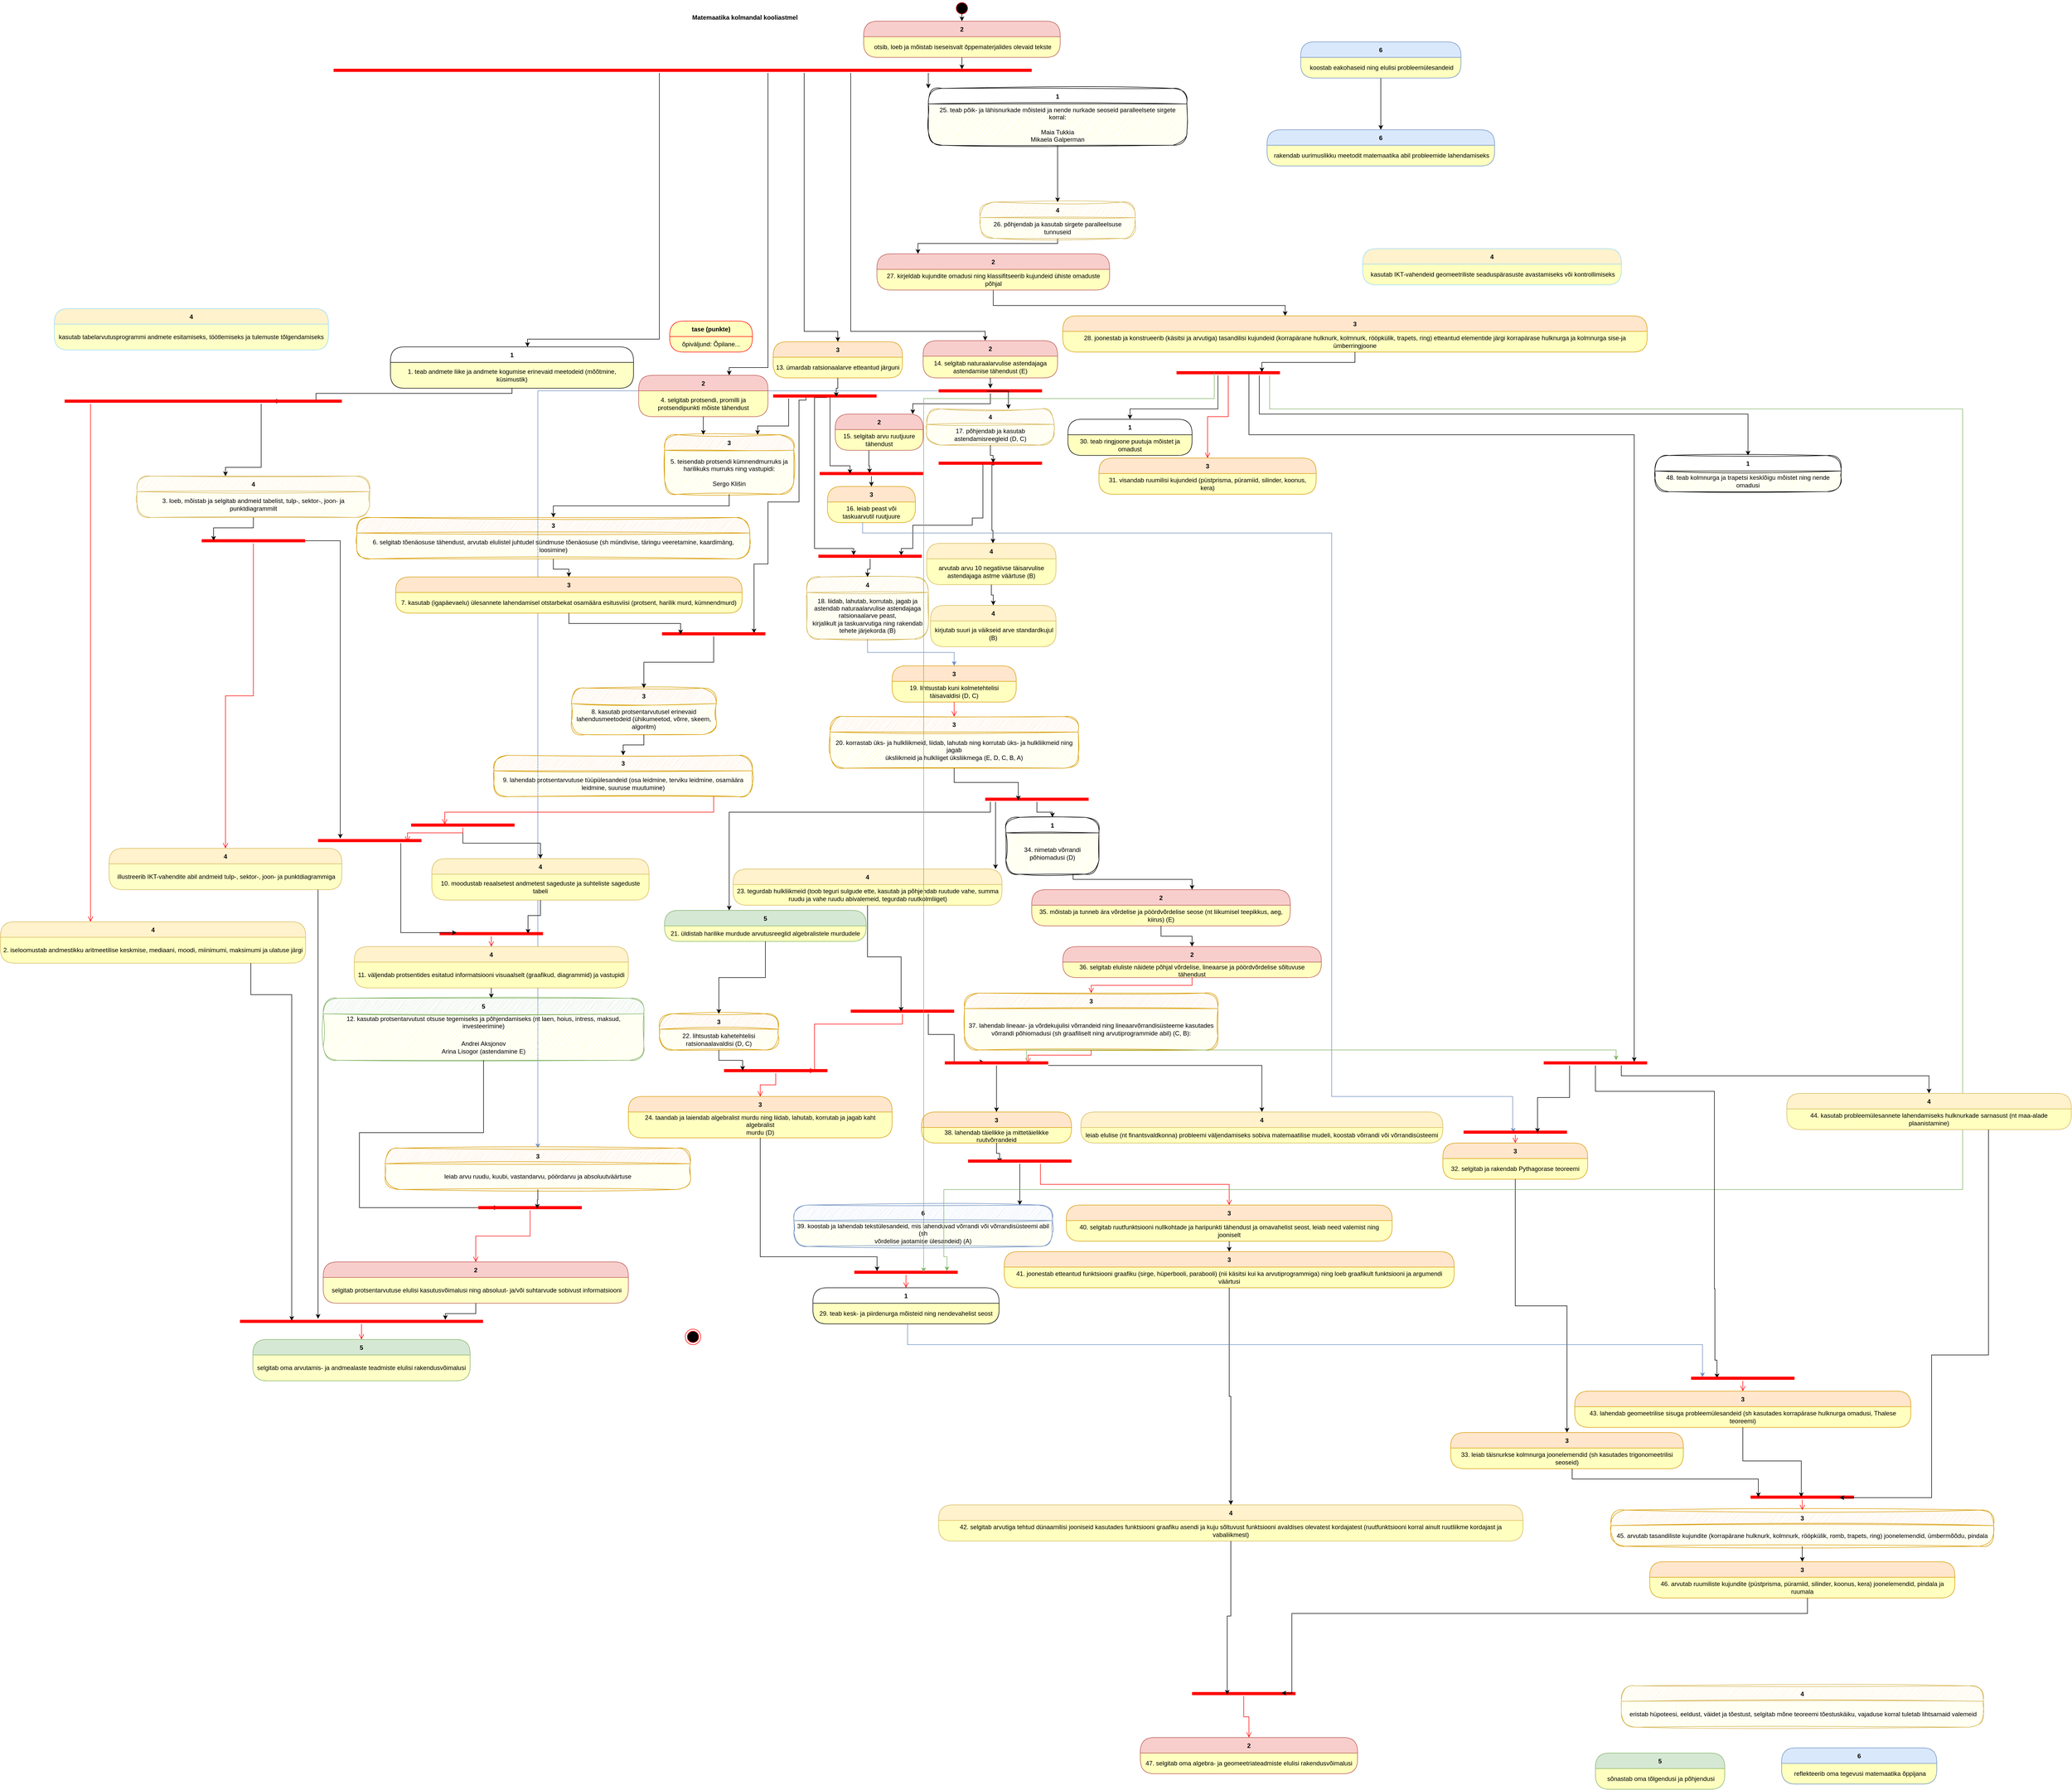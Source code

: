 <mxfile version="28.2.0" pages="2">
  <diagram name="Õpiväljundid" id="HOLbYARwxGNt5G9FzNMO">
    <mxGraphModel dx="3764" dy="2394" grid="1" gridSize="10" guides="1" tooltips="1" connect="1" arrows="1" fold="1" page="1" pageScale="1" pageWidth="1169" pageHeight="1654" math="1" shadow="0">
      <root>
        <mxCell id="0" />
        <mxCell id="1" parent="0" />
        <mxCell id="H3njUC9bQLBFBT5jkG47-1" value="" style="ellipse;html=1;shape=endState;fillColor=#000000;strokeColor=#ff0000;" parent="1" vertex="1">
          <mxGeometry x="80" y="2040" width="30" height="30" as="geometry" />
        </mxCell>
        <mxCell id="H3njUC9bQLBFBT5jkG47-2" value="4" style="swimlane;fontStyle=1;align=center;verticalAlign=middle;childLayout=stackLayout;horizontal=1;startSize=30;horizontalStack=0;resizeParent=0;resizeLast=1;container=0;collapsible=0;rounded=1;arcSize=30;strokeColor=#d6b656;fillColor=#fff2cc;swimlaneFillColor=#ffffc0;dropTarget=0;" parent="1" vertex="1">
          <mxGeometry x="554.38" y="640" width="242.5" height="80" as="geometry" />
        </mxCell>
        <mxCell id="H3njUC9bQLBFBT5jkG47-3" value="&amp;nbsp;kirjutab suuri ja väikseid arve standardkujul (B)" style="text;html=1;strokeColor=none;fillColor=none;align=center;verticalAlign=middle;spacingLeft=4;spacingRight=4;whiteSpace=wrap;overflow=hidden;rotatable=0;fontColor=#000000;" parent="H3njUC9bQLBFBT5jkG47-2" vertex="1">
          <mxGeometry y="30" width="242.5" height="50" as="geometry" />
        </mxCell>
        <mxCell id="HqBFGBw3zhF2iMlEuoAb-2" style="edgeStyle=orthogonalEdgeStyle;rounded=0;orthogonalLoop=1;jettySize=auto;html=1;exitX=0.538;exitY=0.833;exitDx=0;exitDy=0;exitPerimeter=0;" parent="1" source="HqBFGBw3zhF2iMlEuoAb-28" target="H3njUC9bQLBFBT5jkG47-11" edge="1">
          <mxGeometry relative="1" as="geometry">
            <mxPoint x="675" y="565" as="targetPoint" />
            <Array as="points">
              <mxPoint x="673" y="495" />
              <mxPoint x="675" y="495" />
            </Array>
          </mxGeometry>
        </mxCell>
        <mxCell id="H3njUC9bQLBFBT5jkG47-5" value="4" style="swimlane;fontStyle=1;align=center;verticalAlign=middle;childLayout=stackLayout;horizontal=1;startSize=30;horizontalStack=0;resizeParent=0;resizeLast=1;container=0;collapsible=0;rounded=1;arcSize=30;strokeColor=#d6b656;fillColor=#fff2cc;swimlaneFillColor=#ffffc0;dropTarget=0;sketch=1;curveFitting=1;jiggle=2;" parent="1" vertex="1">
          <mxGeometry x="546.88" y="260" width="246.25" height="70" as="geometry" />
        </mxCell>
        <mxCell id="H3njUC9bQLBFBT5jkG47-6" value="17. põhjendab ja kasutab astendamisreegleid (D, C)" style="text;html=1;strokeColor=none;fillColor=none;align=center;verticalAlign=middle;spacingLeft=4;spacingRight=4;whiteSpace=wrap;overflow=hidden;rotatable=0;fontColor=#000000;" parent="H3njUC9bQLBFBT5jkG47-5" vertex="1">
          <mxGeometry y="30" width="246.25" height="40" as="geometry" />
        </mxCell>
        <mxCell id="H3njUC9bQLBFBT5jkG47-8" value="2" style="swimlane;fontStyle=1;align=center;verticalAlign=middle;childLayout=stackLayout;horizontal=1;startSize=30;horizontalStack=0;resizeParent=0;resizeLast=1;container=0;collapsible=0;rounded=1;arcSize=30;strokeColor=#b85450;fillColor=#f8cecc;swimlaneFillColor=#ffffc0;dropTarget=0;" parent="1" vertex="1">
          <mxGeometry x="540" y="128" width="260" height="72" as="geometry" />
        </mxCell>
        <mxCell id="H3njUC9bQLBFBT5jkG47-9" value="14. selgitab naturaalarvulise astendajaga astendamise tähendust (E)" style="text;html=1;strokeColor=none;fillColor=none;align=center;verticalAlign=middle;spacingLeft=4;spacingRight=4;whiteSpace=wrap;overflow=hidden;rotatable=0;fontColor=#000000;" parent="H3njUC9bQLBFBT5jkG47-8" vertex="1">
          <mxGeometry y="30" width="260" height="42" as="geometry" />
        </mxCell>
        <mxCell id="H3njUC9bQLBFBT5jkG47-11" value="4" style="swimlane;fontStyle=1;align=center;verticalAlign=middle;childLayout=stackLayout;horizontal=1;startSize=30;horizontalStack=0;resizeParent=0;resizeLast=1;container=0;collapsible=0;rounded=1;arcSize=30;strokeColor=#d6b656;fillColor=#fff2cc;swimlaneFillColor=#ffffc0;dropTarget=0;" parent="1" vertex="1">
          <mxGeometry x="546.88" y="520" width="250" height="80" as="geometry" />
        </mxCell>
        <mxCell id="H3njUC9bQLBFBT5jkG47-12" value="arvutab arvu 10 negatiivse täisarvulise astendajaga astme väärtuse (B)" style="text;html=1;strokeColor=none;fillColor=none;align=center;verticalAlign=middle;spacingLeft=4;spacingRight=4;whiteSpace=wrap;overflow=hidden;rotatable=0;fontColor=#000000;" parent="H3njUC9bQLBFBT5jkG47-11" vertex="1">
          <mxGeometry y="30" width="250" height="50" as="geometry" />
        </mxCell>
        <mxCell id="H3njUC9bQLBFBT5jkG47-14" value="3" style="swimlane;fontStyle=1;align=center;verticalAlign=middle;childLayout=stackLayout;horizontal=1;startSize=30;horizontalStack=0;resizeParent=0;resizeLast=1;container=0;collapsible=0;rounded=1;arcSize=30;strokeColor=#d79b00;fillColor=#ffe6cc;swimlaneFillColor=#ffffc0;dropTarget=0;" parent="1" vertex="1">
          <mxGeometry x="355" y="410" width="170" height="70" as="geometry" />
        </mxCell>
        <mxCell id="H3njUC9bQLBFBT5jkG47-15" value="16. leiab peast või taskuarvutil ruutjuure" style="text;html=1;strokeColor=none;fillColor=none;align=center;verticalAlign=middle;spacingLeft=4;spacingRight=4;whiteSpace=wrap;overflow=hidden;rotatable=0;fontColor=#000000;" parent="H3njUC9bQLBFBT5jkG47-14" vertex="1">
          <mxGeometry y="30" width="170" height="40" as="geometry" />
        </mxCell>
        <mxCell id="HqBFGBw3zhF2iMlEuoAb-21" style="edgeStyle=orthogonalEdgeStyle;rounded=0;orthogonalLoop=1;jettySize=auto;html=1;exitX=0.317;exitY=0.8;exitDx=0;exitDy=0;exitPerimeter=0;entryX=0.89;entryY=0.4;entryDx=0;entryDy=0;entryPerimeter=0;" parent="1" source="HqBFGBw3zhF2iMlEuoAb-34" target="HqBFGBw3zhF2iMlEuoAb-39" edge="1">
          <mxGeometry relative="1" as="geometry">
            <Array as="points">
              <mxPoint x="313" y="243" />
              <mxPoint x="300" y="243" />
              <mxPoint x="300" y="440" />
              <mxPoint x="240" y="440" />
              <mxPoint x="240" y="560" />
              <mxPoint x="213" y="560" />
            </Array>
          </mxGeometry>
        </mxCell>
        <mxCell id="H3njUC9bQLBFBT5jkG47-20" value="3" style="swimlane;fontStyle=1;align=center;verticalAlign=middle;childLayout=stackLayout;horizontal=1;startSize=30;horizontalStack=0;resizeParent=0;resizeLast=1;container=0;collapsible=0;rounded=1;arcSize=30;strokeColor=#d79b00;fillColor=#ffe6cc;swimlaneFillColor=#ffffc0;dropTarget=0;" parent="1" vertex="1">
          <mxGeometry x="250" y="130" width="250" height="70" as="geometry" />
        </mxCell>
        <mxCell id="H3njUC9bQLBFBT5jkG47-21" value="13. ümardab ratsionaalarve etteantud järguni" style="text;html=1;strokeColor=none;fillColor=none;align=center;verticalAlign=middle;spacingLeft=4;spacingRight=4;whiteSpace=wrap;overflow=hidden;rotatable=0;fontColor=#000000;fontFamily=Helvetica;" parent="H3njUC9bQLBFBT5jkG47-20" vertex="1">
          <mxGeometry y="30" width="250" height="40" as="geometry" />
        </mxCell>
        <mxCell id="H3njUC9bQLBFBT5jkG47-23" value="4" style="swimlane;fontStyle=1;align=center;verticalAlign=middle;childLayout=stackLayout;horizontal=1;startSize=30;horizontalStack=0;resizeParent=0;resizeLast=1;container=0;collapsible=0;rounded=1;arcSize=30;strokeColor=#d6b656;fillColor=#fff2cc;swimlaneFillColor=#ffffc0;dropTarget=0;sketch=1;curveFitting=1;jiggle=2;" parent="1" vertex="1">
          <mxGeometry x="315" y="585" width="235" height="120" as="geometry" />
        </mxCell>
        <mxCell id="H3njUC9bQLBFBT5jkG47-29" value="&lt;div&gt;18. liidab, lahutab, korrutab, jagab ja astendab naturaalarvulise astendajaga ratsionaalarve peast,&lt;/div&gt;&lt;div&gt;kirjalikult ja taskuarvutiga ning rakendab tehete järjekorda (B)&lt;/div&gt;" style="text;html=1;strokeColor=none;fillColor=none;align=center;verticalAlign=middle;spacingLeft=4;spacingRight=4;whiteSpace=wrap;overflow=hidden;rotatable=0;fontColor=#000000;" parent="H3njUC9bQLBFBT5jkG47-23" vertex="1">
          <mxGeometry y="30" width="235" height="90" as="geometry" />
        </mxCell>
        <mxCell id="H3njUC9bQLBFBT5jkG47-26" value="" style="ellipse;html=1;shape=startState;fillColor=#000000;strokeColor=#ff0000;" parent="1" vertex="1">
          <mxGeometry x="600" y="-530" width="30" height="30" as="geometry" />
        </mxCell>
        <mxCell id="HqBFGBw3zhF2iMlEuoAb-27" style="edgeStyle=orthogonalEdgeStyle;rounded=0;orthogonalLoop=1;jettySize=auto;html=1;" parent="1" source="H3njUC9bQLBFBT5jkG47-36" target="H3njUC9bQLBFBT5jkG47-14" edge="1">
          <mxGeometry relative="1" as="geometry" />
        </mxCell>
        <mxCell id="H3njUC9bQLBFBT5jkG47-36" value="" style="shape=line;html=1;strokeWidth=6;strokeColor=#ff0000;" parent="1" vertex="1">
          <mxGeometry x="340" y="380" width="200" height="10" as="geometry" />
        </mxCell>
        <mxCell id="HqBFGBw3zhF2iMlEuoAb-22" style="edgeStyle=orthogonalEdgeStyle;rounded=0;orthogonalLoop=1;jettySize=auto;html=1;" parent="1" source="H3njUC9bQLBFBT5jkG47-38" target="H3njUC9bQLBFBT5jkG47-20" edge="1">
          <mxGeometry relative="1" as="geometry">
            <Array as="points">
              <mxPoint x="310" y="110" />
              <mxPoint x="375" y="110" />
            </Array>
          </mxGeometry>
        </mxCell>
        <mxCell id="HqBFGBw3zhF2iMlEuoAb-23" style="edgeStyle=orthogonalEdgeStyle;rounded=0;orthogonalLoop=1;jettySize=auto;html=1;" parent="1" source="H3njUC9bQLBFBT5jkG47-38" target="H3njUC9bQLBFBT5jkG47-8" edge="1">
          <mxGeometry relative="1" as="geometry">
            <Array as="points">
              <mxPoint x="400" y="110" />
              <mxPoint x="660" y="110" />
            </Array>
          </mxGeometry>
        </mxCell>
        <mxCell id="HqBFGBw3zhF2iMlEuoAb-24" style="edgeStyle=orthogonalEdgeStyle;rounded=0;orthogonalLoop=1;jettySize=auto;html=1;" parent="1" source="H3njUC9bQLBFBT5jkG47-38" target="HqBFGBw3zhF2iMlEuoAb-9" edge="1">
          <mxGeometry relative="1" as="geometry">
            <Array as="points">
              <mxPoint x="240" y="180" />
              <mxPoint x="165" y="180" />
            </Array>
          </mxGeometry>
        </mxCell>
        <mxCell id="IJQwrk6Sp_N847dFv2nT-10" style="edgeStyle=orthogonalEdgeStyle;rounded=0;orthogonalLoop=1;jettySize=auto;html=1;" parent="1" source="H3njUC9bQLBFBT5jkG47-38" target="AtV3VSH8hDh6m8e9UaDK-14" edge="1">
          <mxGeometry relative="1" as="geometry">
            <Array as="points">
              <mxPoint x="30" y="125" />
              <mxPoint x="-225" y="125" />
            </Array>
          </mxGeometry>
        </mxCell>
        <mxCell id="RbWkgESCxtiouCLkFaxP-16" style="edgeStyle=orthogonalEdgeStyle;rounded=0;orthogonalLoop=1;jettySize=auto;html=1;" parent="1" source="RbWkgESCxtiouCLkFaxP-72" target="RbWkgESCxtiouCLkFaxP-14" edge="1">
          <mxGeometry relative="1" as="geometry">
            <Array as="points">
              <mxPoint x="676" y="60" />
              <mxPoint x="1240" y="60" />
              <mxPoint x="1240" y="100" />
              <mxPoint x="1425" y="100" />
            </Array>
          </mxGeometry>
        </mxCell>
        <mxCell id="RbWkgESCxtiouCLkFaxP-74" style="edgeStyle=orthogonalEdgeStyle;rounded=0;orthogonalLoop=1;jettySize=auto;html=1;" parent="1" source="RbWkgESCxtiouCLkFaxP-77" target="RbWkgESCxtiouCLkFaxP-72" edge="1">
          <mxGeometry relative="1" as="geometry">
            <Array as="points">
              <mxPoint x="800" y="-60" />
              <mxPoint x="530" y="-60" />
            </Array>
          </mxGeometry>
        </mxCell>
        <mxCell id="RbWkgESCxtiouCLkFaxP-83" style="edgeStyle=orthogonalEdgeStyle;rounded=0;orthogonalLoop=1;jettySize=auto;html=1;" parent="1" source="H3njUC9bQLBFBT5jkG47-38" target="RbWkgESCxtiouCLkFaxP-65" edge="1">
          <mxGeometry relative="1" as="geometry">
            <Array as="points">
              <mxPoint x="670" y="-250" />
              <mxPoint x="670" y="-250" />
            </Array>
          </mxGeometry>
        </mxCell>
        <mxCell id="H3njUC9bQLBFBT5jkG47-38" value="" style="shape=line;html=1;strokeWidth=6;strokeColor=#ff0000;" parent="1" vertex="1">
          <mxGeometry x="-600" y="-400" width="1350" height="10" as="geometry" />
        </mxCell>
        <mxCell id="WUKMzp27ts2vTvRIiVH6-12" style="edgeStyle=orthogonalEdgeStyle;rounded=0;orthogonalLoop=1;jettySize=auto;html=1;fillColor=#dae8fc;strokeColor=#6c8ebf;" parent="1" source="H3njUC9bQLBFBT5jkG47-42" target="WUKMzp27ts2vTvRIiVH6-10" edge="1">
          <mxGeometry relative="1" as="geometry" />
        </mxCell>
        <mxCell id="H3njUC9bQLBFBT5jkG47-42" value="" style="shape=line;html=1;strokeWidth=6;strokeColor=#ff0000;" parent="1" vertex="1">
          <mxGeometry x="570" y="220" width="200" height="10" as="geometry" />
        </mxCell>
        <mxCell id="Rrk2SFUDBp2oYCEs8pPQ-1" value="Matemaatika kolmandal kooliastmel" style="text;align=center;fontStyle=1;verticalAlign=middle;spacingLeft=3;spacingRight=3;strokeColor=none;rotatable=0;points=[[0,0.5],[1,0.5]];portConstraint=eastwest;html=1;" parent="1" vertex="1">
          <mxGeometry x="155" y="-510" width="80" height="26" as="geometry" />
        </mxCell>
        <mxCell id="Rrk2SFUDBp2oYCEs8pPQ-2" value="tase (punkte)" style="swimlane;fontStyle=1;align=center;verticalAlign=middle;childLayout=stackLayout;horizontal=1;startSize=30;horizontalStack=0;resizeParent=0;resizeLast=1;container=0;fontColor=#000000;collapsible=0;rounded=1;arcSize=30;strokeColor=#ff0000;fillColor=#ffffc0;swimlaneFillColor=#ffffc0;dropTarget=0;" parent="1" vertex="1">
          <mxGeometry x="50" y="90" width="160" height="60" as="geometry" />
        </mxCell>
        <mxCell id="Rrk2SFUDBp2oYCEs8pPQ-3" value="õpiväljund: Õpilane..." style="text;html=1;strokeColor=none;fillColor=none;align=center;verticalAlign=middle;spacingLeft=4;spacingRight=4;whiteSpace=wrap;overflow=hidden;rotatable=0;fontColor=#000000;" parent="Rrk2SFUDBp2oYCEs8pPQ-2" vertex="1">
          <mxGeometry y="30" width="160" height="30" as="geometry" />
        </mxCell>
        <mxCell id="Rrk2SFUDBp2oYCEs8pPQ-18" style="edgeStyle=orthogonalEdgeStyle;rounded=0;orthogonalLoop=1;jettySize=auto;html=1;exitX=0.465;exitY=0.567;exitDx=0;exitDy=0;exitPerimeter=0;" parent="1" source="H3njUC9bQLBFBT5jkG47-42" target="H3njUC9bQLBFBT5jkG47-5" edge="1">
          <mxGeometry relative="1" as="geometry">
            <Array as="points">
              <mxPoint x="705" y="226" />
            </Array>
          </mxGeometry>
        </mxCell>
        <mxCell id="HqBFGBw3zhF2iMlEuoAb-1" style="edgeStyle=orthogonalEdgeStyle;rounded=0;orthogonalLoop=1;jettySize=auto;html=1;exitX=0.517;exitY=0.333;exitDx=0;exitDy=0;exitPerimeter=0;entryX=0.341;entryY=0.3;entryDx=0;entryDy=0;entryPerimeter=0;" parent="1" source="HqBFGBw3zhF2iMlEuoAb-34" target="HqBFGBw3zhF2iMlEuoAb-37" edge="1">
          <mxGeometry relative="1" as="geometry">
            <Array as="points">
              <mxPoint x="353" y="238" />
              <mxPoint x="330" y="238" />
              <mxPoint x="330" y="530" />
              <mxPoint x="406" y="530" />
            </Array>
          </mxGeometry>
        </mxCell>
        <mxCell id="HqBFGBw3zhF2iMlEuoAb-4" style="edgeStyle=orthogonalEdgeStyle;rounded=0;orthogonalLoop=1;jettySize=auto;html=1;entryX=0.482;entryY=0.433;entryDx=0;entryDy=0;entryPerimeter=0;" parent="1" source="H3njUC9bQLBFBT5jkG47-18" target="H3njUC9bQLBFBT5jkG47-36" edge="1">
          <mxGeometry relative="1" as="geometry">
            <Array as="points">
              <mxPoint x="435" y="370" />
              <mxPoint x="436" y="370" />
            </Array>
          </mxGeometry>
        </mxCell>
        <mxCell id="HqBFGBw3zhF2iMlEuoAb-6" value="" style="edgeStyle=orthogonalEdgeStyle;rounded=0;orthogonalLoop=1;jettySize=auto;html=1;entryX=0.293;entryY=0.567;entryDx=0;entryDy=0;entryPerimeter=0;exitX=0.713;exitY=0.667;exitDx=0;exitDy=0;exitPerimeter=0;" parent="1" source="HqBFGBw3zhF2iMlEuoAb-34" target="H3njUC9bQLBFBT5jkG47-36" edge="1">
          <mxGeometry relative="1" as="geometry">
            <mxPoint x="260" y="240" as="sourcePoint" />
            <mxPoint x="310" y="440" as="targetPoint" />
            <Array as="points">
              <mxPoint x="360" y="237" />
              <mxPoint x="360" y="370" />
              <mxPoint x="399" y="370" />
            </Array>
          </mxGeometry>
        </mxCell>
        <mxCell id="H3njUC9bQLBFBT5jkG47-17" value="2" style="swimlane;fontStyle=1;align=center;verticalAlign=middle;childLayout=stackLayout;horizontal=1;startSize=30;horizontalStack=0;resizeParent=0;resizeLast=1;container=0;collapsible=0;rounded=1;arcSize=30;strokeColor=#b85450;fillColor=#f8cecc;swimlaneFillColor=#ffffc0;dropTarget=0;" parent="1" vertex="1">
          <mxGeometry x="370" y="270" width="170" height="70" as="geometry" />
        </mxCell>
        <mxCell id="H3njUC9bQLBFBT5jkG47-18" value="15. selgitab arvu ruutjuure tähendust" style="text;html=1;strokeColor=none;fillColor=none;align=center;verticalAlign=middle;spacingLeft=4;spacingRight=4;whiteSpace=wrap;overflow=hidden;rotatable=0;fontColor=#000000;" parent="H3njUC9bQLBFBT5jkG47-17" vertex="1">
          <mxGeometry y="30" width="170" height="40" as="geometry" />
        </mxCell>
        <mxCell id="HqBFGBw3zhF2iMlEuoAb-7" style="edgeStyle=orthogonalEdgeStyle;rounded=0;orthogonalLoop=1;jettySize=auto;html=1;exitX=0.428;exitY=0.633;exitDx=0;exitDy=0;exitPerimeter=0;entryX=0.801;entryY=0.367;entryDx=0;entryDy=0;entryPerimeter=0;" parent="1" source="HqBFGBw3zhF2iMlEuoAb-28" target="HqBFGBw3zhF2iMlEuoAb-37" edge="1">
          <mxGeometry relative="1" as="geometry">
            <Array as="points">
              <mxPoint x="656" y="471" />
              <mxPoint x="635" y="471" />
              <mxPoint x="635" y="485" />
              <mxPoint x="520" y="485" />
              <mxPoint x="520" y="530" />
              <mxPoint x="498" y="530" />
            </Array>
          </mxGeometry>
        </mxCell>
        <mxCell id="HqBFGBw3zhF2iMlEuoAb-8" style="edgeStyle=orthogonalEdgeStyle;rounded=0;orthogonalLoop=1;jettySize=auto;html=1;" parent="1" source="H3njUC9bQLBFBT5jkG47-12" target="H3njUC9bQLBFBT5jkG47-2" edge="1">
          <mxGeometry relative="1" as="geometry" />
        </mxCell>
        <mxCell id="HqBFGBw3zhF2iMlEuoAb-9" value="2" style="swimlane;fontStyle=1;align=center;verticalAlign=middle;childLayout=stackLayout;horizontal=1;startSize=30;horizontalStack=0;resizeParent=0;resizeLast=1;container=0;collapsible=0;rounded=1;arcSize=30;strokeColor=#b85450;fillColor=#f8cecc;swimlaneFillColor=#ffffc0;dropTarget=0;" parent="1" vertex="1">
          <mxGeometry x="-10" y="195" width="250" height="80" as="geometry" />
        </mxCell>
        <mxCell id="HqBFGBw3zhF2iMlEuoAb-10" value="4. selgitab protsendi, promilli ja protsendipunkti mõiste tähendust" style="text;html=1;strokeColor=none;fillColor=none;align=center;verticalAlign=middle;spacingLeft=4;spacingRight=4;whiteSpace=wrap;overflow=hidden;rotatable=0;fontColor=#000000;" parent="HqBFGBw3zhF2iMlEuoAb-9" vertex="1">
          <mxGeometry y="30" width="250" height="50" as="geometry" />
        </mxCell>
        <mxCell id="HqBFGBw3zhF2iMlEuoAb-11" value="3" style="swimlane;fontStyle=1;align=center;verticalAlign=middle;childLayout=stackLayout;horizontal=1;startSize=30;horizontalStack=0;resizeParent=0;resizeLast=1;container=0;collapsible=0;rounded=1;arcSize=30;strokeColor=#d79b00;fillColor=#ffe6cc;swimlaneFillColor=#ffffc0;dropTarget=0;gradientColor=none;shadow=0;glass=0;swimlaneLine=1;sketch=1;curveFitting=1;jiggle=2;" parent="1" vertex="1">
          <mxGeometry x="40" y="310" width="250" height="115" as="geometry" />
        </mxCell>
        <mxCell id="HqBFGBw3zhF2iMlEuoAb-12" value="5. teisendab protsendi kümnendmurruks ja harilikuks murruks ning vastupidi:&lt;div&gt;&lt;br&gt;&lt;div&gt;&lt;span style=&quot;background-color: transparent; color: light-dark(rgb(0, 0, 0), rgb(237, 237, 237));&quot;&gt;Sergo Klišin&lt;/span&gt;&lt;/div&gt;&lt;/div&gt;" style="text;html=1;strokeColor=none;fillColor=none;align=center;verticalAlign=middle;spacingLeft=4;spacingRight=4;whiteSpace=wrap;overflow=hidden;rotatable=0;fontColor=#000000;" parent="HqBFGBw3zhF2iMlEuoAb-11" vertex="1">
          <mxGeometry y="30" width="250" height="85" as="geometry" />
        </mxCell>
        <mxCell id="HqBFGBw3zhF2iMlEuoAb-14" value="3" style="swimlane;fontStyle=1;align=center;verticalAlign=middle;childLayout=stackLayout;horizontal=1;startSize=30;horizontalStack=0;resizeParent=0;resizeLast=1;container=0;collapsible=0;rounded=1;arcSize=30;strokeColor=#d79b00;fillColor=#ffe6cc;swimlaneFillColor=#ffffc0;dropTarget=0;sketch=1;curveFitting=1;jiggle=2;" parent="1" vertex="1">
          <mxGeometry x="-290" y="930" width="500" height="80" as="geometry" />
        </mxCell>
        <mxCell id="HqBFGBw3zhF2iMlEuoAb-15" value="&lt;div&gt;9. lahendab protsentarvutuse tüüpülesandeid (osa leidmine, terviku leidmine, osamäära&lt;/div&gt;&lt;div&gt;leidmine, suuruse muutumine)&lt;/div&gt;" style="text;html=1;strokeColor=none;fillColor=none;align=center;verticalAlign=middle;spacingLeft=4;spacingRight=4;whiteSpace=wrap;overflow=hidden;rotatable=0;fontColor=#000000;" parent="HqBFGBw3zhF2iMlEuoAb-14" vertex="1">
          <mxGeometry y="30" width="500" height="50" as="geometry" />
        </mxCell>
        <mxCell id="HqBFGBw3zhF2iMlEuoAb-16" style="edgeStyle=orthogonalEdgeStyle;rounded=0;orthogonalLoop=1;jettySize=auto;html=1;" parent="1" source="HqBFGBw3zhF2iMlEuoAb-12" target="RbWkgESCxtiouCLkFaxP-118" edge="1">
          <mxGeometry relative="1" as="geometry" />
        </mxCell>
        <mxCell id="HqBFGBw3zhF2iMlEuoAb-17" value="3" style="swimlane;fontStyle=1;align=center;verticalAlign=middle;childLayout=stackLayout;horizontal=1;startSize=30;horizontalStack=0;resizeParent=0;resizeLast=1;container=0;collapsible=0;rounded=1;arcSize=30;strokeColor=#d79b00;fillColor=#ffe6cc;swimlaneFillColor=#ffffc0;dropTarget=0;sketch=1;curveFitting=1;jiggle=2;" parent="1" vertex="1">
          <mxGeometry x="-140" y="800" width="280" height="90" as="geometry" />
        </mxCell>
        <mxCell id="HqBFGBw3zhF2iMlEuoAb-18" value="&lt;div&gt;8. kasutab protsentarvutusel erinevaid lahendusmeetodeid (ühikumeetod, võrre, skeem,&lt;/div&gt;&lt;div&gt;algoritm)&lt;/div&gt;" style="text;html=1;strokeColor=none;fillColor=none;align=center;verticalAlign=middle;spacingLeft=4;spacingRight=4;whiteSpace=wrap;overflow=hidden;rotatable=0;fontColor=#000000;" parent="HqBFGBw3zhF2iMlEuoAb-17" vertex="1">
          <mxGeometry y="30" width="280" height="60" as="geometry" />
        </mxCell>
        <mxCell id="HqBFGBw3zhF2iMlEuoAb-26" style="edgeStyle=orthogonalEdgeStyle;rounded=0;orthogonalLoop=1;jettySize=auto;html=1;" parent="1" source="H3njUC9bQLBFBT5jkG47-9" target="H3njUC9bQLBFBT5jkG47-42" edge="1">
          <mxGeometry relative="1" as="geometry" />
        </mxCell>
        <mxCell id="HqBFGBw3zhF2iMlEuoAb-28" value="" style="shape=line;html=1;strokeWidth=6;strokeColor=#ff0000;" parent="1" vertex="1">
          <mxGeometry x="570" y="360" width="200" height="10" as="geometry" />
        </mxCell>
        <mxCell id="AtV3VSH8hDh6m8e9UaDK-41" style="edgeStyle=orthogonalEdgeStyle;rounded=0;orthogonalLoop=1;jettySize=auto;html=1;" parent="1" source="HqBFGBw3zhF2iMlEuoAb-34" target="HqBFGBw3zhF2iMlEuoAb-11" edge="1">
          <mxGeometry relative="1" as="geometry">
            <Array as="points">
              <mxPoint x="280" y="293" />
              <mxPoint x="220" y="293" />
            </Array>
          </mxGeometry>
        </mxCell>
        <mxCell id="HqBFGBw3zhF2iMlEuoAb-34" value="" style="shape=line;html=1;strokeWidth=6;strokeColor=#ff0000;" parent="1" vertex="1">
          <mxGeometry x="250" y="230" width="200" height="10" as="geometry" />
        </mxCell>
        <mxCell id="HqBFGBw3zhF2iMlEuoAb-35" style="edgeStyle=orthogonalEdgeStyle;rounded=0;orthogonalLoop=1;jettySize=auto;html=1;entryX=0.61;entryY=0.667;entryDx=0;entryDy=0;entryPerimeter=0;" parent="1" source="H3njUC9bQLBFBT5jkG47-21" target="HqBFGBw3zhF2iMlEuoAb-34" edge="1">
          <mxGeometry relative="1" as="geometry" />
        </mxCell>
        <mxCell id="HqBFGBw3zhF2iMlEuoAb-36" style="edgeStyle=orthogonalEdgeStyle;rounded=0;orthogonalLoop=1;jettySize=auto;html=1;" parent="1" source="H3njUC9bQLBFBT5jkG47-42" target="H3njUC9bQLBFBT5jkG47-17" edge="1">
          <mxGeometry relative="1" as="geometry">
            <Array as="points">
              <mxPoint x="670" y="250" />
              <mxPoint x="520" y="250" />
            </Array>
          </mxGeometry>
        </mxCell>
        <mxCell id="HqBFGBw3zhF2iMlEuoAb-29" style="edgeStyle=orthogonalEdgeStyle;rounded=0;orthogonalLoop=1;jettySize=auto;html=1;entryX=0.527;entryY=0.467;entryDx=0;entryDy=0;entryPerimeter=0;" parent="1" source="H3njUC9bQLBFBT5jkG47-6" target="HqBFGBw3zhF2iMlEuoAb-28" edge="1">
          <mxGeometry relative="1" as="geometry">
            <mxPoint x="676.25" y="400" as="targetPoint" />
          </mxGeometry>
        </mxCell>
        <mxCell id="HqBFGBw3zhF2iMlEuoAb-38" style="edgeStyle=orthogonalEdgeStyle;rounded=0;orthogonalLoop=1;jettySize=auto;html=1;" parent="1" source="HqBFGBw3zhF2iMlEuoAb-37" target="H3njUC9bQLBFBT5jkG47-23" edge="1">
          <mxGeometry relative="1" as="geometry" />
        </mxCell>
        <mxCell id="HqBFGBw3zhF2iMlEuoAb-37" value="" style="shape=line;html=1;strokeWidth=6;strokeColor=#ff0000;" parent="1" vertex="1">
          <mxGeometry x="337.5" y="540" width="200" height="10" as="geometry" />
        </mxCell>
        <mxCell id="WUKMzp27ts2vTvRIiVH6-1" style="edgeStyle=orthogonalEdgeStyle;rounded=0;orthogonalLoop=1;jettySize=auto;html=1;" parent="1" source="HqBFGBw3zhF2iMlEuoAb-39" target="HqBFGBw3zhF2iMlEuoAb-17" edge="1">
          <mxGeometry relative="1" as="geometry" />
        </mxCell>
        <mxCell id="HqBFGBw3zhF2iMlEuoAb-39" value="" style="shape=line;html=1;strokeWidth=6;strokeColor=#ff0000;" parent="1" vertex="1">
          <mxGeometry x="35" y="690" width="200" height="10" as="geometry" />
        </mxCell>
        <mxCell id="HqBFGBw3zhF2iMlEuoAb-43" style="edgeStyle=orthogonalEdgeStyle;rounded=0;orthogonalLoop=1;jettySize=auto;html=1;fillColor=#dae8fc;strokeColor=#6c8ebf;" parent="1" source="H3njUC9bQLBFBT5jkG47-29" target="Ve74z0E5zyz4fICTGBpm-4" edge="1">
          <mxGeometry relative="1" as="geometry" />
        </mxCell>
        <mxCell id="HqBFGBw3zhF2iMlEuoAb-45" style="edgeStyle=orthogonalEdgeStyle;rounded=0;orthogonalLoop=1;jettySize=auto;html=1;fillColor=#dae8fc;strokeColor=#6c8ebf;entryX=0.48;entryY=0.6;entryDx=0;entryDy=0;entryPerimeter=0;" parent="1" source="H3njUC9bQLBFBT5jkG47-15" target="RbWkgESCxtiouCLkFaxP-27" edge="1">
          <mxGeometry relative="1" as="geometry">
            <Array as="points">
              <mxPoint x="423" y="500" />
              <mxPoint x="1330" y="500" />
              <mxPoint x="1330" y="1590" />
              <mxPoint x="1680" y="1590" />
              <mxPoint x="1680" y="1658" />
              <mxPoint x="1681" y="1658" />
            </Array>
            <mxPoint x="250" y="1234" as="targetPoint" />
          </mxGeometry>
        </mxCell>
        <mxCell id="Vd2EqS9sF79DkYHTGDT6-1" value="3" style="swimlane;fontStyle=1;align=center;verticalAlign=middle;childLayout=stackLayout;horizontal=1;startSize=30;horizontalStack=0;resizeParent=0;resizeLast=1;container=0;collapsible=0;rounded=1;arcSize=30;strokeColor=#d79b00;fillColor=#ffe6cc;swimlaneFillColor=#ffffc0;dropTarget=0;sketch=1;curveFitting=1;jiggle=2;" parent="1" vertex="1">
          <mxGeometry x="360" y="855" width="480" height="100" as="geometry" />
        </mxCell>
        <mxCell id="Vd2EqS9sF79DkYHTGDT6-2" value="20. korrastab üks- ja hulkliikmeid, liidab, lahutab ning korrutab üks- ja hulkliikmeid ning jagab&lt;br&gt;üksliikmeid ja hulkliiget üksliikmega (E, D, C, B, A)" style="text;html=1;strokeColor=none;fillColor=none;align=center;verticalAlign=middle;spacingLeft=4;spacingRight=4;whiteSpace=wrap;overflow=hidden;rotatable=0;fontColor=#000000;" parent="Vd2EqS9sF79DkYHTGDT6-1" vertex="1">
          <mxGeometry y="30" width="480" height="70" as="geometry" />
        </mxCell>
        <mxCell id="Ve74z0E5zyz4fICTGBpm-1" value="4" style="swimlane;fontStyle=1;align=center;verticalAlign=middle;childLayout=stackLayout;horizontal=1;startSize=30;horizontalStack=0;resizeParent=0;resizeLast=1;container=0;collapsible=0;rounded=1;arcSize=30;strokeColor=#d6b656;fillColor=#fff2cc;swimlaneFillColor=#ffffc0;dropTarget=0;" parent="1" vertex="1">
          <mxGeometry x="172.5" y="1150" width="520" height="70" as="geometry" />
        </mxCell>
        <mxCell id="Ve74z0E5zyz4fICTGBpm-2" value="&lt;div&gt;23. tegurdab hulkliikmeid (toob teguri sulgude ette, kasutab ja põhjendab ruutude vahe, summa&lt;/div&gt;&lt;div&gt;ruudu ja vahe ruudu abivalemeid, tegurdab ruutkolmliiget)&lt;/div&gt;" style="text;html=1;strokeColor=none;fillColor=none;align=center;verticalAlign=middle;spacingLeft=4;spacingRight=4;whiteSpace=wrap;overflow=hidden;rotatable=0;fontColor=#000000;" parent="Ve74z0E5zyz4fICTGBpm-1" vertex="1">
          <mxGeometry y="30" width="520" height="40" as="geometry" />
        </mxCell>
        <mxCell id="Ve74z0E5zyz4fICTGBpm-4" value="3" style="swimlane;fontStyle=1;align=center;verticalAlign=middle;childLayout=stackLayout;horizontal=1;startSize=30;horizontalStack=0;resizeParent=0;resizeLast=1;container=0;collapsible=0;rounded=1;arcSize=30;strokeColor=#d79b00;fillColor=#ffe6cc;swimlaneFillColor=#ffffc0;dropTarget=0;" parent="1" vertex="1">
          <mxGeometry x="480" y="757" width="240" height="70" as="geometry" />
        </mxCell>
        <mxCell id="Ve74z0E5zyz4fICTGBpm-5" value="19. lihtsustab kuni kolmetehtelisi täisavaldisi (D, C)" style="text;html=1;strokeColor=none;fillColor=none;align=center;verticalAlign=middle;spacingLeft=4;spacingRight=4;whiteSpace=wrap;overflow=hidden;rotatable=0;fontColor=#000000;" parent="Ve74z0E5zyz4fICTGBpm-4" vertex="1">
          <mxGeometry y="30" width="240" height="40" as="geometry" />
        </mxCell>
        <mxCell id="Ve74z0E5zyz4fICTGBpm-6" value="" style="edgeStyle=orthogonalEdgeStyle;html=1;verticalAlign=bottom;endArrow=open;endSize=8;strokeColor=#ff0000;rounded=0;" parent="1" source="Ve74z0E5zyz4fICTGBpm-4" target="Vd2EqS9sF79DkYHTGDT6-1" edge="1">
          <mxGeometry relative="1" as="geometry">
            <mxPoint x="585" y="1260" as="targetPoint" />
          </mxGeometry>
        </mxCell>
        <mxCell id="Ve74z0E5zyz4fICTGBpm-7" value="5" style="swimlane;fontStyle=1;align=center;verticalAlign=middle;childLayout=stackLayout;horizontal=1;startSize=30;horizontalStack=0;resizeParent=0;resizeLast=1;container=0;collapsible=0;rounded=1;arcSize=30;strokeColor=#82b366;fillColor=#d5e8d4;swimlaneFillColor=#ffffc0;dropTarget=0;" parent="1" vertex="1">
          <mxGeometry x="40" y="1230" width="390" height="60" as="geometry" />
        </mxCell>
        <mxCell id="Ve74z0E5zyz4fICTGBpm-8" value="21. üldistab harilike murdude arvutusreeglid algebralistele murdudele" style="text;html=1;strokeColor=none;fillColor=none;align=center;verticalAlign=middle;spacingLeft=4;spacingRight=4;whiteSpace=wrap;overflow=hidden;rotatable=0;fontColor=#000000;" parent="Ve74z0E5zyz4fICTGBpm-7" vertex="1">
          <mxGeometry y="30" width="390" height="30" as="geometry" />
        </mxCell>
        <mxCell id="Ve74z0E5zyz4fICTGBpm-10" value="3" style="swimlane;fontStyle=1;align=center;verticalAlign=middle;childLayout=stackLayout;horizontal=1;startSize=30;horizontalStack=0;resizeParent=0;resizeLast=1;container=0;collapsible=0;rounded=1;arcSize=30;strokeColor=#d79b00;fillColor=#ffe6cc;swimlaneFillColor=#ffffc0;dropTarget=0;" parent="1" vertex="1">
          <mxGeometry x="-30" y="1590" width="510" height="80" as="geometry" />
        </mxCell>
        <mxCell id="Ve74z0E5zyz4fICTGBpm-11" value="&lt;div&gt;24. taandab ja laiendab algebralist murdu ning liidab, lahutab, korrutab ja jagab kaht algebralist&lt;/div&gt;&lt;div&gt;murdu (D)&lt;/div&gt;" style="text;html=1;strokeColor=none;fillColor=none;align=center;verticalAlign=middle;spacingLeft=4;spacingRight=4;whiteSpace=wrap;overflow=hidden;rotatable=0;fontColor=#000000;" parent="Ve74z0E5zyz4fICTGBpm-10" vertex="1">
          <mxGeometry y="30" width="510" height="50" as="geometry" />
        </mxCell>
        <mxCell id="Ve74z0E5zyz4fICTGBpm-13" value="3" style="swimlane;fontStyle=1;align=center;verticalAlign=middle;childLayout=stackLayout;horizontal=1;startSize=30;horizontalStack=0;resizeParent=0;resizeLast=1;container=0;collapsible=0;rounded=1;arcSize=30;strokeColor=#d79b00;fillColor=#ffe6cc;swimlaneFillColor=#ffffc0;dropTarget=0;sketch=1;curveFitting=1;jiggle=2;" parent="1" vertex="1">
          <mxGeometry x="30" y="1430" width="230" height="70" as="geometry" />
        </mxCell>
        <mxCell id="Ve74z0E5zyz4fICTGBpm-14" value="22. lihtsustab kahetehtelisi ratsionaalavaldisi (D, C)" style="text;html=1;strokeColor=none;fillColor=none;align=center;verticalAlign=middle;spacingLeft=4;spacingRight=4;whiteSpace=wrap;overflow=hidden;rotatable=0;fontColor=#000000;" parent="Ve74z0E5zyz4fICTGBpm-13" vertex="1">
          <mxGeometry y="30" width="230" height="40" as="geometry" />
        </mxCell>
        <mxCell id="Ve74z0E5zyz4fICTGBpm-16" value="1" style="swimlane;fontStyle=1;align=center;verticalAlign=middle;childLayout=stackLayout;horizontal=1;startSize=30;horizontalStack=0;resizeParent=0;resizeLast=1;container=0;collapsible=0;rounded=1;arcSize=30;swimlaneFillColor=#ffffc0;dropTarget=0;sketch=1;curveFitting=1;jiggle=2;" parent="1" vertex="1">
          <mxGeometry x="700" y="1050" width="180" height="110" as="geometry" />
        </mxCell>
        <mxCell id="Ve74z0E5zyz4fICTGBpm-17" value="34. nimetab võrrandi põhiomadusi (D)" style="text;html=1;strokeColor=none;fillColor=none;align=center;verticalAlign=middle;spacingLeft=4;spacingRight=4;whiteSpace=wrap;overflow=hidden;rotatable=0;fontColor=#000000;" parent="Ve74z0E5zyz4fICTGBpm-16" vertex="1">
          <mxGeometry y="30" width="180" height="80" as="geometry" />
        </mxCell>
        <mxCell id="Ve74z0E5zyz4fICTGBpm-19" value="2" style="swimlane;fontStyle=1;align=center;verticalAlign=middle;childLayout=stackLayout;horizontal=1;startSize=30;horizontalStack=0;resizeParent=0;resizeLast=1;container=0;collapsible=0;rounded=1;arcSize=30;strokeColor=#b85450;fillColor=#f8cecc;swimlaneFillColor=#ffffc0;dropTarget=0;" parent="1" vertex="1">
          <mxGeometry x="810" y="1300" width="500" height="60" as="geometry" />
        </mxCell>
        <mxCell id="Ve74z0E5zyz4fICTGBpm-20" value="36. selgitab eluliste näidete põhjal võrdelise, lineaarse ja pöördvõrdelise sõltuvuse tähendust" style="text;html=1;strokeColor=none;fillColor=none;align=center;verticalAlign=middle;spacingLeft=4;spacingRight=4;whiteSpace=wrap;overflow=hidden;rotatable=0;fontColor=#000000;" parent="Ve74z0E5zyz4fICTGBpm-19" vertex="1">
          <mxGeometry y="30" width="500" height="30" as="geometry" />
        </mxCell>
        <mxCell id="Ve74z0E5zyz4fICTGBpm-22" value="2" style="swimlane;fontStyle=1;align=center;verticalAlign=middle;childLayout=stackLayout;horizontal=1;startSize=30;horizontalStack=0;resizeParent=0;resizeLast=1;container=0;collapsible=0;rounded=1;arcSize=30;strokeColor=#b85450;fillColor=#f8cecc;swimlaneFillColor=#ffffc0;dropTarget=0;" parent="1" vertex="1">
          <mxGeometry x="750" y="1190" width="500" height="70" as="geometry" />
        </mxCell>
        <mxCell id="Ve74z0E5zyz4fICTGBpm-23" value="35. mõistab ja tunneb ära võrdelise ja pöördvõrdelise seose (nt liikumisel teepikkus, aeg, kiirus) (E)" style="text;html=1;strokeColor=none;fillColor=none;align=center;verticalAlign=middle;spacingLeft=4;spacingRight=4;whiteSpace=wrap;overflow=hidden;rotatable=0;fontColor=#000000;" parent="Ve74z0E5zyz4fICTGBpm-22" vertex="1">
          <mxGeometry y="30" width="500" height="40" as="geometry" />
        </mxCell>
        <mxCell id="Ve74z0E5zyz4fICTGBpm-25" value="3" style="swimlane;fontStyle=1;align=center;verticalAlign=middle;childLayout=stackLayout;horizontal=1;startSize=30;horizontalStack=0;resizeParent=0;resizeLast=1;container=0;collapsible=0;rounded=1;arcSize=30;strokeColor=#d79b00;fillColor=#ffe6cc;swimlaneFillColor=#ffffc0;dropTarget=0;sketch=1;curveFitting=1;jiggle=2;" parent="1" vertex="1">
          <mxGeometry x="620" y="1390" width="490" height="110" as="geometry" />
        </mxCell>
        <mxCell id="Ve74z0E5zyz4fICTGBpm-26" value="&lt;div&gt;37. lahendab lineaar- ja võrdekujulisi võrrandeid ning lineaarvõrrandisüsteeme kasutades&lt;/div&gt;&lt;div&gt;võrrandi põhiomadusi (sh graafiliselt ning arvutiprogrammide abil) (C, B):&lt;/div&gt;" style="text;html=1;strokeColor=none;fillColor=none;align=center;verticalAlign=middle;spacingLeft=4;spacingRight=4;whiteSpace=wrap;overflow=hidden;rotatable=0;fontColor=#000000;" parent="Ve74z0E5zyz4fICTGBpm-25" vertex="1">
          <mxGeometry y="30" width="490" height="80" as="geometry" />
        </mxCell>
        <mxCell id="Ve74z0E5zyz4fICTGBpm-27" value="" style="edgeStyle=orthogonalEdgeStyle;html=1;verticalAlign=bottom;endArrow=open;endSize=8;strokeColor=#ff0000;rounded=0;entryX=0.805;entryY=0.6;entryDx=0;entryDy=0;entryPerimeter=0;" parent="1" source="Ve74z0E5zyz4fICTGBpm-25" target="AtV3VSH8hDh6m8e9UaDK-24" edge="1">
          <mxGeometry relative="1" as="geometry">
            <mxPoint x="713.13" y="1980" as="targetPoint" />
          </mxGeometry>
        </mxCell>
        <mxCell id="Ve74z0E5zyz4fICTGBpm-28" value="3" style="swimlane;fontStyle=1;align=center;verticalAlign=middle;childLayout=stackLayout;horizontal=1;startSize=30;horizontalStack=0;resizeParent=0;resizeLast=1;container=0;collapsible=0;rounded=1;arcSize=30;strokeColor=#d79b00;fillColor=#ffe6cc;swimlaneFillColor=#ffffc0;dropTarget=0;" parent="1" vertex="1">
          <mxGeometry x="536.87" y="1620" width="290" height="60" as="geometry" />
        </mxCell>
        <mxCell id="Ve74z0E5zyz4fICTGBpm-29" value="38. lahendab täielikke ja mittetäielikke ruutvõrrandeid" style="text;html=1;strokeColor=none;fillColor=none;align=center;verticalAlign=middle;spacingLeft=4;spacingRight=4;whiteSpace=wrap;overflow=hidden;rotatable=0;fontColor=#000000;" parent="Ve74z0E5zyz4fICTGBpm-28" vertex="1">
          <mxGeometry y="30" width="290" height="30" as="geometry" />
        </mxCell>
        <mxCell id="Ve74z0E5zyz4fICTGBpm-31" value="6" style="swimlane;fontStyle=1;align=center;verticalAlign=middle;childLayout=stackLayout;horizontal=1;startSize=30;horizontalStack=0;resizeParent=0;resizeLast=1;container=0;collapsible=0;rounded=1;arcSize=30;strokeColor=#6c8ebf;fillColor=#dae8fc;swimlaneFillColor=#ffffc0;dropTarget=0;sketch=1;curveFitting=1;jiggle=2;" parent="1" vertex="1">
          <mxGeometry x="290" y="1800" width="500" height="80" as="geometry" />
        </mxCell>
        <mxCell id="Ve74z0E5zyz4fICTGBpm-32" value="&lt;div&gt;39. koostab ja lahendab tekstülesandeid, mis lahenduvad võrrandi või võrrandisüsteemi abil (sh&lt;/div&gt;&lt;div&gt;võrdelise jaotamise ülesandeid) (A)&lt;/div&gt;" style="text;html=1;strokeColor=none;fillColor=none;align=center;verticalAlign=middle;spacingLeft=4;spacingRight=4;whiteSpace=wrap;overflow=hidden;rotatable=0;fontColor=#000000;" parent="Ve74z0E5zyz4fICTGBpm-31" vertex="1">
          <mxGeometry y="30" width="500" height="50" as="geometry" />
        </mxCell>
        <mxCell id="Ve74z0E5zyz4fICTGBpm-36" style="edgeStyle=orthogonalEdgeStyle;rounded=0;orthogonalLoop=1;jettySize=auto;html=1;" parent="1" source="Ve74z0E5zyz4fICTGBpm-34" target="Ve74z0E5zyz4fICTGBpm-1" edge="1">
          <mxGeometry relative="1" as="geometry">
            <Array as="points">
              <mxPoint x="680" y="1120" />
              <mxPoint x="680" y="1120" />
            </Array>
          </mxGeometry>
        </mxCell>
        <mxCell id="Ve74z0E5zyz4fICTGBpm-37" style="edgeStyle=orthogonalEdgeStyle;rounded=0;orthogonalLoop=1;jettySize=auto;html=1;" parent="1" source="Ve74z0E5zyz4fICTGBpm-34" target="Ve74z0E5zyz4fICTGBpm-7" edge="1">
          <mxGeometry relative="1" as="geometry">
            <Array as="points">
              <mxPoint x="670" y="1040" />
              <mxPoint x="165" y="1040" />
            </Array>
          </mxGeometry>
        </mxCell>
        <mxCell id="Ve74z0E5zyz4fICTGBpm-41" style="edgeStyle=orthogonalEdgeStyle;rounded=0;orthogonalLoop=1;jettySize=auto;html=1;" parent="1" source="Ve74z0E5zyz4fICTGBpm-34" target="Ve74z0E5zyz4fICTGBpm-16" edge="1">
          <mxGeometry relative="1" as="geometry" />
        </mxCell>
        <mxCell id="Ve74z0E5zyz4fICTGBpm-34" value="" style="shape=line;html=1;strokeWidth=6;strokeColor=#ff0000;" parent="1" vertex="1">
          <mxGeometry x="660" y="1010" width="200" height="10" as="geometry" />
        </mxCell>
        <mxCell id="AtV3VSH8hDh6m8e9UaDK-26" style="edgeStyle=orthogonalEdgeStyle;rounded=0;orthogonalLoop=1;jettySize=auto;html=1;" parent="1" source="Ve74z0E5zyz4fICTGBpm-16" target="Ve74z0E5zyz4fICTGBpm-22" edge="1">
          <mxGeometry relative="1" as="geometry">
            <Array as="points">
              <mxPoint x="830" y="1170" />
              <mxPoint x="1060" y="1170" />
            </Array>
            <mxPoint x="830" y="1160" as="sourcePoint" />
          </mxGeometry>
        </mxCell>
        <mxCell id="Ve74z0E5zyz4fICTGBpm-43" value="" style="edgeStyle=orthogonalEdgeStyle;html=1;verticalAlign=bottom;endArrow=open;endSize=8;strokeColor=#ff0000;rounded=0;" parent="1" source="Ve74z0E5zyz4fICTGBpm-19" target="Ve74z0E5zyz4fICTGBpm-25" edge="1">
          <mxGeometry relative="1" as="geometry">
            <mxPoint x="840" y="1560" as="targetPoint" />
          </mxGeometry>
        </mxCell>
        <mxCell id="Ve74z0E5zyz4fICTGBpm-49" style="edgeStyle=orthogonalEdgeStyle;rounded=0;orthogonalLoop=1;jettySize=auto;html=1;entryX=0.38;entryY=0.3;entryDx=0;entryDy=0;entryPerimeter=0;" parent="1" source="Ve74z0E5zyz4fICTGBpm-46" target="AtV3VSH8hDh6m8e9UaDK-24" edge="1">
          <mxGeometry relative="1" as="geometry">
            <Array as="points">
              <mxPoint x="550" y="1470" />
              <mxPoint x="600" y="1470" />
              <mxPoint x="600" y="1523" />
            </Array>
          </mxGeometry>
        </mxCell>
        <mxCell id="Ve74z0E5zyz4fICTGBpm-46" value="" style="shape=line;html=1;strokeWidth=6;strokeColor=#ff0000;" parent="1" vertex="1">
          <mxGeometry x="400" y="1420" width="200" height="10" as="geometry" />
        </mxCell>
        <mxCell id="Ve74z0E5zyz4fICTGBpm-47" value="" style="edgeStyle=orthogonalEdgeStyle;html=1;verticalAlign=bottom;endArrow=open;endSize=8;strokeColor=#ff0000;rounded=0;entryX=0.88;entryY=0.5;entryDx=0;entryDy=0;entryPerimeter=0;" parent="1" source="Ve74z0E5zyz4fICTGBpm-46" target="AtV3VSH8hDh6m8e9UaDK-27" edge="1">
          <mxGeometry relative="1" as="geometry">
            <mxPoint x="270" y="1530" as="targetPoint" />
            <Array as="points">
              <mxPoint x="500" y="1450" />
              <mxPoint x="330" y="1450" />
            </Array>
          </mxGeometry>
        </mxCell>
        <mxCell id="Ve74z0E5zyz4fICTGBpm-48" style="edgeStyle=orthogonalEdgeStyle;rounded=0;orthogonalLoop=1;jettySize=auto;html=1;entryX=0.487;entryY=0.567;entryDx=0;entryDy=0;entryPerimeter=0;" parent="1" source="Ve74z0E5zyz4fICTGBpm-2" target="Ve74z0E5zyz4fICTGBpm-46" edge="1">
          <mxGeometry relative="1" as="geometry" />
        </mxCell>
        <mxCell id="IJQwrk6Sp_N847dFv2nT-1" value="4" style="swimlane;fontStyle=1;align=center;verticalAlign=middle;childLayout=stackLayout;horizontal=1;startSize=30;horizontalStack=0;resizeParent=0;resizeLast=1;container=0;collapsible=0;rounded=1;arcSize=30;strokeColor=#d6b656;fillColor=#fff2cc;swimlaneFillColor=#ffffc0;dropTarget=0;" parent="1" vertex="1">
          <mxGeometry x="-410" y="1130" width="420" height="80" as="geometry" />
        </mxCell>
        <mxCell id="IJQwrk6Sp_N847dFv2nT-2" value="10. moodustab reaalsetest andmetest sageduste ja suhteliste sageduste tabeli" style="text;html=1;strokeColor=none;fillColor=none;align=center;verticalAlign=middle;spacingLeft=4;spacingRight=4;whiteSpace=wrap;overflow=hidden;rotatable=0;fontColor=#000000;" parent="IJQwrk6Sp_N847dFv2nT-1" vertex="1">
          <mxGeometry y="30" width="420" height="50" as="geometry" />
        </mxCell>
        <mxCell id="IJQwrk6Sp_N847dFv2nT-8" value="4" style="swimlane;fontStyle=1;align=center;verticalAlign=middle;childLayout=stackLayout;horizontal=1;startSize=30;horizontalStack=0;resizeParent=0;resizeLast=1;container=0;collapsible=0;rounded=1;arcSize=30;strokeColor=#d6b656;fillColor=#fff2cc;swimlaneFillColor=#ffffc0;dropTarget=0;" parent="1" vertex="1">
          <mxGeometry x="-1244" y="1252" width="590" height="80" as="geometry" />
        </mxCell>
        <mxCell id="IJQwrk6Sp_N847dFv2nT-9" value="2. iseloomustab andmestikku aritmeetilise keskmise, mediaani, moodi, miinimumi, maksimumi ja ulatuse järgi" style="text;html=1;strokeColor=none;fillColor=none;align=center;verticalAlign=middle;spacingLeft=4;spacingRight=4;whiteSpace=wrap;overflow=hidden;rotatable=0;fontColor=#000000;" parent="IJQwrk6Sp_N847dFv2nT-8" vertex="1">
          <mxGeometry y="30" width="590" height="50" as="geometry" />
        </mxCell>
        <mxCell id="IJQwrk6Sp_N847dFv2nT-11" style="edgeStyle=orthogonalEdgeStyle;rounded=0;orthogonalLoop=1;jettySize=auto;html=1;entryX=0.213;entryY=0.4;entryDx=0;entryDy=0;entryPerimeter=0;" parent="1" source="IJQwrk6Sp_N847dFv2nT-9" target="AtV3VSH8hDh6m8e9UaDK-19" edge="1">
          <mxGeometry relative="1" as="geometry">
            <mxPoint x="240" y="1081" as="targetPoint" />
            <Array as="points">
              <mxPoint x="-760" y="1393" />
              <mxPoint x="-681" y="1393" />
            </Array>
          </mxGeometry>
        </mxCell>
        <mxCell id="IJQwrk6Sp_N847dFv2nT-12" value="4" style="swimlane;fontStyle=1;align=center;verticalAlign=middle;childLayout=stackLayout;horizontal=1;startSize=30;horizontalStack=0;resizeParent=0;resizeLast=1;container=0;collapsible=0;rounded=1;arcSize=30;strokeColor=#d6b656;fillColor=#fff2cc;swimlaneFillColor=#ffffc0;dropTarget=0;" parent="1" vertex="1">
          <mxGeometry x="-560" y="1300" width="530" height="80" as="geometry" />
        </mxCell>
        <mxCell id="IJQwrk6Sp_N847dFv2nT-13" value="11. väljendab protsentides esitatud informatsiooni visuaalselt (graafikud, diagrammid) ja vastupidi" style="text;html=1;strokeColor=none;fillColor=none;align=center;verticalAlign=middle;spacingLeft=4;spacingRight=4;whiteSpace=wrap;overflow=hidden;rotatable=0;fontColor=#000000;" parent="IJQwrk6Sp_N847dFv2nT-12" vertex="1">
          <mxGeometry y="30" width="530" height="50" as="geometry" />
        </mxCell>
        <mxCell id="IJQwrk6Sp_N847dFv2nT-16" style="edgeStyle=orthogonalEdgeStyle;rounded=0;orthogonalLoop=1;jettySize=auto;html=1;" parent="1" source="HqBFGBw3zhF2iMlEuoAb-9" target="HqBFGBw3zhF2iMlEuoAb-11" edge="1">
          <mxGeometry relative="1" as="geometry">
            <Array as="points">
              <mxPoint x="165" y="350" />
              <mxPoint x="165" y="350" />
            </Array>
            <mxPoint x="20" y="380" as="sourcePoint" />
          </mxGeometry>
        </mxCell>
        <mxCell id="IJQwrk6Sp_N847dFv2nT-15" value="" style="edgeStyle=orthogonalEdgeStyle;html=1;verticalAlign=bottom;endArrow=open;endSize=8;strokeColor=#ff0000;rounded=0;entryX=0.325;entryY=0.4;entryDx=0;entryDy=0;entryPerimeter=0;" parent="1" source="HqBFGBw3zhF2iMlEuoAb-14" target="WUKMzp27ts2vTvRIiVH6-2" edge="1">
          <mxGeometry relative="1" as="geometry">
            <mxPoint x="-245" y="420" as="targetPoint" />
            <Array as="points">
              <mxPoint x="135" y="1040" />
              <mxPoint x="-385" y="1040" />
            </Array>
          </mxGeometry>
        </mxCell>
        <mxCell id="IJQwrk6Sp_N847dFv2nT-18" style="edgeStyle=orthogonalEdgeStyle;rounded=0;orthogonalLoop=1;jettySize=auto;html=1;" parent="1" source="IJQwrk6Sp_N847dFv2nT-13" target="RbWkgESCxtiouCLkFaxP-103" edge="1">
          <mxGeometry relative="1" as="geometry">
            <Array as="points">
              <mxPoint x="-420" y="1345" />
              <mxPoint x="-560" y="1345" />
            </Array>
          </mxGeometry>
        </mxCell>
        <mxCell id="IJQwrk6Sp_N847dFv2nT-19" value="4" style="swimlane;fontStyle=1;align=center;verticalAlign=middle;childLayout=stackLayout;horizontal=1;startSize=30;horizontalStack=0;resizeParent=0;resizeLast=1;container=0;collapsible=0;rounded=1;arcSize=30;strokeColor=#97D9FF;fillColor=#fff2cc;swimlaneFillColor=light-dark(#feffc7, #ededed);dropTarget=0;gradientColor=none;" parent="1" vertex="1">
          <mxGeometry x="-1140" y="66" width="530" height="80" as="geometry" />
        </mxCell>
        <mxCell id="IJQwrk6Sp_N847dFv2nT-20" value="kasutab tabelarvutusprogrammi andmete esitamiseks, töötlemiseks ja tulemuste tõlgendamiseks" style="text;html=1;strokeColor=none;fillColor=none;align=center;verticalAlign=middle;spacingLeft=4;spacingRight=4;whiteSpace=wrap;overflow=hidden;rotatable=0;fontColor=#000000;" parent="IJQwrk6Sp_N847dFv2nT-19" vertex="1">
          <mxGeometry y="30" width="530" height="50" as="geometry" />
        </mxCell>
        <mxCell id="AtV3VSH8hDh6m8e9UaDK-1" value="4" style="swimlane;fontStyle=1;align=center;verticalAlign=middle;childLayout=stackLayout;horizontal=1;startSize=30;horizontalStack=0;resizeParent=0;resizeLast=1;container=0;collapsible=0;rounded=1;arcSize=30;strokeColor=#D6B656;fillColor=#fff2cc;swimlaneFillColor=light-dark(#feffc7, #ededed);dropTarget=0;gradientColor=none;" parent="1" vertex="1">
          <mxGeometry x="-1034" y="1110" width="450" height="80" as="geometry" />
        </mxCell>
        <mxCell id="AtV3VSH8hDh6m8e9UaDK-2" value="&amp;nbsp;illustreerib IKT-vahendite abil andmeid tulp-, sektor-, joon- ja punktdiagrammiga" style="text;html=1;strokeColor=none;fillColor=none;align=center;verticalAlign=middle;spacingLeft=4;spacingRight=4;whiteSpace=wrap;overflow=hidden;rotatable=0;fontColor=#000000;" parent="AtV3VSH8hDh6m8e9UaDK-1" vertex="1">
          <mxGeometry y="30" width="450" height="50" as="geometry" />
        </mxCell>
        <mxCell id="AtV3VSH8hDh6m8e9UaDK-6" style="edgeStyle=orthogonalEdgeStyle;rounded=0;orthogonalLoop=1;jettySize=auto;html=1;" parent="1" source="H3njUC9bQLBFBT5jkG47-26" target="RbWkgESCxtiouCLkFaxP-91" edge="1">
          <mxGeometry relative="1" as="geometry" />
        </mxCell>
        <mxCell id="AtV3VSH8hDh6m8e9UaDK-9" style="edgeStyle=orthogonalEdgeStyle;rounded=0;orthogonalLoop=1;jettySize=auto;html=1;" parent="1" source="AtV3VSH8hDh6m8e9UaDK-2" target="AtV3VSH8hDh6m8e9UaDK-19" edge="1">
          <mxGeometry relative="1" as="geometry">
            <Array as="points">
              <mxPoint x="-630" y="1320" />
              <mxPoint x="-630" y="1320" />
            </Array>
          </mxGeometry>
        </mxCell>
        <mxCell id="AtV3VSH8hDh6m8e9UaDK-11" value="4" style="swimlane;fontStyle=1;align=center;verticalAlign=middle;childLayout=stackLayout;horizontal=1;startSize=30;horizontalStack=0;resizeParent=0;resizeLast=1;container=0;collapsible=0;rounded=1;arcSize=30;strokeColor=#D6B656;fillColor=#fff2cc;swimlaneFillColor=light-dark(#feffc7, #ededed);dropTarget=0;gradientColor=none;sketch=1;curveFitting=1;jiggle=2;" parent="1" vertex="1">
          <mxGeometry x="-980" y="390" width="450" height="80" as="geometry" />
        </mxCell>
        <mxCell id="AtV3VSH8hDh6m8e9UaDK-12" value="3. loeb, mõistab ja selgitab andmeid tabelist, tulp-, sektor-, joon- ja punktdiagrammilt" style="text;html=1;strokeColor=none;fillColor=none;align=center;verticalAlign=middle;spacingLeft=4;spacingRight=4;whiteSpace=wrap;overflow=hidden;rotatable=0;fontColor=#000000;" parent="AtV3VSH8hDh6m8e9UaDK-11" vertex="1">
          <mxGeometry y="30" width="450" height="50" as="geometry" />
        </mxCell>
        <mxCell id="AtV3VSH8hDh6m8e9UaDK-14" value="1" style="swimlane;fontStyle=1;align=center;verticalAlign=middle;childLayout=stackLayout;horizontal=1;startSize=30;horizontalStack=0;resizeParent=0;resizeLast=1;container=0;collapsible=0;rounded=1;arcSize=30;swimlaneFillColor=light-dark(#feffc7, #ededed);dropTarget=0;" parent="1" vertex="1">
          <mxGeometry x="-490" y="140" width="470" height="80" as="geometry" />
        </mxCell>
        <mxCell id="AtV3VSH8hDh6m8e9UaDK-15" value="1. teab andmete liike ja andmete kogumise erinevaid meetodeid (mõõtmine, küsimustik)" style="text;html=1;strokeColor=none;fillColor=none;align=center;verticalAlign=middle;spacingLeft=4;spacingRight=4;whiteSpace=wrap;overflow=hidden;rotatable=0;fontColor=#000000;" parent="AtV3VSH8hDh6m8e9UaDK-14" vertex="1">
          <mxGeometry y="30" width="470" height="50" as="geometry" />
        </mxCell>
        <mxCell id="AtV3VSH8hDh6m8e9UaDK-16" style="edgeStyle=orthogonalEdgeStyle;rounded=0;orthogonalLoop=1;jettySize=auto;html=1;entryX=0.75;entryY=0.5;entryDx=0;entryDy=0;entryPerimeter=0;" parent="1" source="AtV3VSH8hDh6m8e9UaDK-15" target="AtV3VSH8hDh6m8e9UaDK-30" edge="1">
          <mxGeometry relative="1" as="geometry">
            <Array as="points">
              <mxPoint x="-255" y="230" />
              <mxPoint x="-634" y="230" />
            </Array>
          </mxGeometry>
        </mxCell>
        <mxCell id="AtV3VSH8hDh6m8e9UaDK-17" value="5" style="swimlane;fontStyle=1;align=center;verticalAlign=middle;childLayout=stackLayout;horizontal=1;startSize=30;horizontalStack=0;resizeParent=0;resizeLast=1;container=0;collapsible=0;rounded=1;arcSize=30;strokeColor=#82b366;fillColor=#d5e8d4;swimlaneFillColor=light-dark(#feffc7, #ededed);dropTarget=0;" parent="1" vertex="1">
          <mxGeometry x="-756" y="2060" width="420" height="80" as="geometry" />
        </mxCell>
        <mxCell id="AtV3VSH8hDh6m8e9UaDK-18" value="selgitab oma arvutamis- ja andmealaste teadmiste elulisi rakendusvõimalusi" style="text;html=1;strokeColor=none;fillColor=none;align=center;verticalAlign=middle;spacingLeft=4;spacingRight=4;whiteSpace=wrap;overflow=hidden;rotatable=0;fontColor=#000000;" parent="AtV3VSH8hDh6m8e9UaDK-17" vertex="1">
          <mxGeometry y="30" width="420" height="50" as="geometry" />
        </mxCell>
        <mxCell id="AtV3VSH8hDh6m8e9UaDK-19" value="" style="shape=line;html=1;strokeWidth=6;strokeColor=#ff0000;" parent="1" vertex="1">
          <mxGeometry x="-781" y="2020" width="470" height="10" as="geometry" />
        </mxCell>
        <mxCell id="AtV3VSH8hDh6m8e9UaDK-20" value="" style="edgeStyle=orthogonalEdgeStyle;html=1;verticalAlign=bottom;endArrow=open;endSize=8;strokeColor=#ff0000;rounded=0;" parent="1" source="AtV3VSH8hDh6m8e9UaDK-19" target="AtV3VSH8hDh6m8e9UaDK-17" edge="1">
          <mxGeometry relative="1" as="geometry">
            <mxPoint x="-485" y="1810" as="targetPoint" />
          </mxGeometry>
        </mxCell>
        <mxCell id="AtV3VSH8hDh6m8e9UaDK-29" style="edgeStyle=orthogonalEdgeStyle;rounded=0;orthogonalLoop=1;jettySize=auto;html=1;" parent="1" source="AtV3VSH8hDh6m8e9UaDK-24" target="Ve74z0E5zyz4fICTGBpm-28" edge="1">
          <mxGeometry relative="1" as="geometry" />
        </mxCell>
        <mxCell id="RbWkgESCxtiouCLkFaxP-34" style="edgeStyle=orthogonalEdgeStyle;rounded=0;orthogonalLoop=1;jettySize=auto;html=1;fillColor=#d5e8d4;strokeColor=#82b366;" parent="1" source="AtV3VSH8hDh6m8e9UaDK-24" target="RbWkgESCxtiouCLkFaxP-35" edge="1">
          <mxGeometry relative="1" as="geometry">
            <mxPoint x="1880" y="1640" as="targetPoint" />
            <Array as="points">
              <mxPoint x="740" y="1500" />
              <mxPoint x="1880" y="1500" />
            </Array>
          </mxGeometry>
        </mxCell>
        <mxCell id="RbWkgESCxtiouCLkFaxP-96" style="edgeStyle=orthogonalEdgeStyle;rounded=0;orthogonalLoop=1;jettySize=auto;html=1;" parent="1" source="AtV3VSH8hDh6m8e9UaDK-24" target="RbWkgESCxtiouCLkFaxP-94" edge="1">
          <mxGeometry relative="1" as="geometry">
            <Array as="points">
              <mxPoint x="710" y="1530" />
              <mxPoint x="1195" y="1530" />
            </Array>
          </mxGeometry>
        </mxCell>
        <mxCell id="AtV3VSH8hDh6m8e9UaDK-24" value="" style="shape=line;html=1;strokeWidth=6;strokeColor=#ff0000;" parent="1" vertex="1">
          <mxGeometry x="581.87" y="1520" width="200" height="10" as="geometry" />
        </mxCell>
        <mxCell id="AtV3VSH8hDh6m8e9UaDK-27" value="" style="shape=line;html=1;strokeWidth=6;strokeColor=#ff0000;" parent="1" vertex="1">
          <mxGeometry x="155" y="1535" width="200" height="10" as="geometry" />
        </mxCell>
        <mxCell id="AtV3VSH8hDh6m8e9UaDK-28" value="" style="edgeStyle=orthogonalEdgeStyle;html=1;verticalAlign=bottom;endArrow=open;endSize=8;strokeColor=#ff0000;rounded=0;" parent="1" source="AtV3VSH8hDh6m8e9UaDK-27" target="Ve74z0E5zyz4fICTGBpm-10" edge="1">
          <mxGeometry relative="1" as="geometry">
            <mxPoint x="250" y="1570" as="targetPoint" />
          </mxGeometry>
        </mxCell>
        <mxCell id="AtV3VSH8hDh6m8e9UaDK-32" style="edgeStyle=orthogonalEdgeStyle;rounded=0;orthogonalLoop=1;jettySize=auto;html=1;" parent="1" source="AtV3VSH8hDh6m8e9UaDK-30" target="AtV3VSH8hDh6m8e9UaDK-11" edge="1">
          <mxGeometry relative="1" as="geometry">
            <Array as="points">
              <mxPoint x="-740" y="373" />
              <mxPoint x="-809" y="373" />
            </Array>
          </mxGeometry>
        </mxCell>
        <mxCell id="AtV3VSH8hDh6m8e9UaDK-30" value="" style="shape=line;html=1;strokeWidth=6;strokeColor=#ff0000;" parent="1" vertex="1">
          <mxGeometry x="-1120" y="240" width="536" height="10" as="geometry" />
        </mxCell>
        <mxCell id="AtV3VSH8hDh6m8e9UaDK-31" value="" style="edgeStyle=orthogonalEdgeStyle;html=1;verticalAlign=bottom;endArrow=open;endSize=8;strokeColor=#ff0000;rounded=0;" parent="1" source="AtV3VSH8hDh6m8e9UaDK-30" target="IJQwrk6Sp_N847dFv2nT-8" edge="1">
          <mxGeometry relative="1" as="geometry">
            <mxPoint x="-684" y="345" as="targetPoint" />
            <Array as="points">
              <mxPoint x="-1070" y="410" />
              <mxPoint x="-1070" y="410" />
            </Array>
          </mxGeometry>
        </mxCell>
        <mxCell id="AtV3VSH8hDh6m8e9UaDK-33" value="" style="shape=line;html=1;strokeWidth=6;strokeColor=#ff0000;" parent="1" vertex="1">
          <mxGeometry x="-630" y="1090" width="200" height="10" as="geometry" />
        </mxCell>
        <mxCell id="AtV3VSH8hDh6m8e9UaDK-35" value="" style="shape=line;html=1;strokeWidth=6;strokeColor=#ff0000;" parent="1" vertex="1">
          <mxGeometry x="-855" y="510" width="200" height="10" as="geometry" />
        </mxCell>
        <mxCell id="AtV3VSH8hDh6m8e9UaDK-36" value="" style="edgeStyle=orthogonalEdgeStyle;html=1;verticalAlign=bottom;endArrow=open;endSize=8;strokeColor=#ff0000;rounded=0;" parent="1" source="AtV3VSH8hDh6m8e9UaDK-35" target="AtV3VSH8hDh6m8e9UaDK-1" edge="1">
          <mxGeometry relative="1" as="geometry">
            <mxPoint x="-755" y="670" as="targetPoint" />
          </mxGeometry>
        </mxCell>
        <mxCell id="AtV3VSH8hDh6m8e9UaDK-37" style="edgeStyle=orthogonalEdgeStyle;rounded=0;orthogonalLoop=1;jettySize=auto;html=1;entryX=0.115;entryY=0.5;entryDx=0;entryDy=0;entryPerimeter=0;" parent="1" source="AtV3VSH8hDh6m8e9UaDK-12" target="AtV3VSH8hDh6m8e9UaDK-35" edge="1">
          <mxGeometry relative="1" as="geometry">
            <mxPoint x="-834" y="510" as="targetPoint" />
            <Array as="points" />
          </mxGeometry>
        </mxCell>
        <mxCell id="AtV3VSH8hDh6m8e9UaDK-38" value="" style="shape=line;html=1;strokeWidth=6;strokeColor=#ff0000;" parent="1" vertex="1">
          <mxGeometry x="-395" y="1270" width="200" height="10" as="geometry" />
        </mxCell>
        <mxCell id="AtV3VSH8hDh6m8e9UaDK-39" value="" style="edgeStyle=orthogonalEdgeStyle;html=1;verticalAlign=bottom;endArrow=open;endSize=8;strokeColor=#ff0000;rounded=0;" parent="1" source="AtV3VSH8hDh6m8e9UaDK-38" target="IJQwrk6Sp_N847dFv2nT-12" edge="1">
          <mxGeometry relative="1" as="geometry">
            <mxPoint x="-290" y="1285" as="targetPoint" />
          </mxGeometry>
        </mxCell>
        <mxCell id="AtV3VSH8hDh6m8e9UaDK-42" style="edgeStyle=orthogonalEdgeStyle;rounded=0;orthogonalLoop=1;jettySize=auto;html=1;" parent="1" source="Ve74z0E5zyz4fICTGBpm-23" target="Ve74z0E5zyz4fICTGBpm-19" edge="1">
          <mxGeometry relative="1" as="geometry" />
        </mxCell>
        <mxCell id="RbWkgESCxtiouCLkFaxP-1" style="edgeStyle=orthogonalEdgeStyle;rounded=0;orthogonalLoop=1;jettySize=auto;html=1;entryX=0.18;entryY=0.5;entryDx=0;entryDy=0;entryPerimeter=0;" parent="1" source="Ve74z0E5zyz4fICTGBpm-14" target="AtV3VSH8hDh6m8e9UaDK-27" edge="1">
          <mxGeometry relative="1" as="geometry" />
        </mxCell>
        <mxCell id="RbWkgESCxtiouCLkFaxP-2" style="edgeStyle=orthogonalEdgeStyle;rounded=0;orthogonalLoop=1;jettySize=auto;html=1;entryX=0.305;entryY=0.8;entryDx=0;entryDy=0;entryPerimeter=0;" parent="1" source="Ve74z0E5zyz4fICTGBpm-29" target="RbWkgESCxtiouCLkFaxP-5" edge="1">
          <mxGeometry relative="1" as="geometry" />
        </mxCell>
        <mxCell id="RbWkgESCxtiouCLkFaxP-3" value="3" style="swimlane;fontStyle=1;align=center;verticalAlign=middle;childLayout=stackLayout;horizontal=1;startSize=30;horizontalStack=0;resizeParent=0;resizeLast=1;container=0;collapsible=0;rounded=1;arcSize=30;strokeColor=#d79b00;fillColor=#ffe6cc;swimlaneFillColor=#ffffc0;dropTarget=0;" parent="1" vertex="1">
          <mxGeometry x="816.87" y="1800" width="630" height="70" as="geometry" />
        </mxCell>
        <mxCell id="RbWkgESCxtiouCLkFaxP-4" value="40. selgitab ruutfunktsiooni nullkohtade ja haripunkti tähendust ja omavahelist seost, leiab need valemist ning jooniselt" style="text;html=1;strokeColor=none;fillColor=none;align=center;verticalAlign=middle;spacingLeft=4;spacingRight=4;whiteSpace=wrap;overflow=hidden;rotatable=0;fontColor=#000000;" parent="RbWkgESCxtiouCLkFaxP-3" vertex="1">
          <mxGeometry y="30" width="630" height="40" as="geometry" />
        </mxCell>
        <mxCell id="RbWkgESCxtiouCLkFaxP-7" style="edgeStyle=orthogonalEdgeStyle;rounded=0;orthogonalLoop=1;jettySize=auto;html=1;" parent="1" source="RbWkgESCxtiouCLkFaxP-5" target="Ve74z0E5zyz4fICTGBpm-31" edge="1">
          <mxGeometry relative="1" as="geometry">
            <Array as="points">
              <mxPoint x="726.87" y="1780" />
              <mxPoint x="726.87" y="1780" />
            </Array>
          </mxGeometry>
        </mxCell>
        <mxCell id="RbWkgESCxtiouCLkFaxP-5" value="" style="shape=line;html=1;strokeWidth=6;strokeColor=#ff0000;" parent="1" vertex="1">
          <mxGeometry x="626.87" y="1710" width="200" height="10" as="geometry" />
        </mxCell>
        <mxCell id="RbWkgESCxtiouCLkFaxP-6" value="" style="edgeStyle=orthogonalEdgeStyle;html=1;verticalAlign=bottom;endArrow=open;endSize=8;strokeColor=#ff0000;rounded=0;" parent="1" source="RbWkgESCxtiouCLkFaxP-5" target="RbWkgESCxtiouCLkFaxP-3" edge="1">
          <mxGeometry relative="1" as="geometry">
            <mxPoint x="966.87" y="1710" as="targetPoint" />
            <Array as="points">
              <mxPoint x="766.87" y="1760" />
              <mxPoint x="1131.87" y="1760" />
            </Array>
          </mxGeometry>
        </mxCell>
        <mxCell id="RbWkgESCxtiouCLkFaxP-8" value="3" style="swimlane;fontStyle=1;align=center;verticalAlign=middle;childLayout=stackLayout;horizontal=1;startSize=30;horizontalStack=0;resizeParent=0;resizeLast=1;container=0;collapsible=0;rounded=1;arcSize=30;strokeColor=#d79b00;fillColor=#ffe6cc;swimlaneFillColor=#ffffc0;dropTarget=0;" parent="1" vertex="1">
          <mxGeometry x="696.87" y="1890" width="870" height="70" as="geometry" />
        </mxCell>
        <mxCell id="RbWkgESCxtiouCLkFaxP-9" value="41. joonestab etteantud funktsiooni graafiku (sirge, hüperbooli, parabooli) (nii käsitsi kui ka arvutiprogrammiga) ning loeb graafikult funktsiooni ja argumendi väärtusi" style="text;html=1;strokeColor=none;fillColor=none;align=center;verticalAlign=middle;spacingLeft=4;spacingRight=4;whiteSpace=wrap;overflow=hidden;rotatable=0;fontColor=#000000;" parent="RbWkgESCxtiouCLkFaxP-8" vertex="1">
          <mxGeometry y="30" width="870" height="40" as="geometry" />
        </mxCell>
        <mxCell id="RbWkgESCxtiouCLkFaxP-10" style="edgeStyle=orthogonalEdgeStyle;rounded=0;orthogonalLoop=1;jettySize=auto;html=1;" parent="1" source="RbWkgESCxtiouCLkFaxP-4" target="RbWkgESCxtiouCLkFaxP-8" edge="1">
          <mxGeometry relative="1" as="geometry" />
        </mxCell>
        <mxCell id="RbWkgESCxtiouCLkFaxP-11" value="4" style="swimlane;fontStyle=1;align=center;verticalAlign=middle;childLayout=stackLayout;horizontal=1;startSize=30;horizontalStack=0;resizeParent=0;resizeLast=1;container=0;collapsible=0;rounded=1;arcSize=30;strokeColor=#d6b656;fillColor=#fff2cc;swimlaneFillColor=#ffffc0;dropTarget=0;" parent="1" vertex="1">
          <mxGeometry x="570" y="2380" width="1130" height="70" as="geometry" />
        </mxCell>
        <mxCell id="RbWkgESCxtiouCLkFaxP-12" value="42. selgitab arvutiga tehtud dünaamilisi jooniseid kasutades funktsiooni graafiku asendi ja kuju sõltuvust funktsiooni avaldises olevatest kordajatest (ruutfunktsiooni korral ainult ruutliikme kordajast ja vabaliikmest)" style="text;html=1;strokeColor=none;fillColor=none;align=center;verticalAlign=middle;spacingLeft=4;spacingRight=4;whiteSpace=wrap;overflow=hidden;rotatable=0;fontColor=#000000;" parent="RbWkgESCxtiouCLkFaxP-11" vertex="1">
          <mxGeometry y="30" width="1130" height="40" as="geometry" />
        </mxCell>
        <mxCell id="RbWkgESCxtiouCLkFaxP-13" style="edgeStyle=orthogonalEdgeStyle;rounded=0;orthogonalLoop=1;jettySize=auto;html=1;" parent="1" source="RbWkgESCxtiouCLkFaxP-9" target="RbWkgESCxtiouCLkFaxP-11" edge="1">
          <mxGeometry relative="1" as="geometry" />
        </mxCell>
        <mxCell id="RbWkgESCxtiouCLkFaxP-14" value="3" style="swimlane;fontStyle=1;align=center;verticalAlign=middle;childLayout=stackLayout;horizontal=1;startSize=30;horizontalStack=0;resizeParent=0;resizeLast=1;container=0;collapsible=0;rounded=1;arcSize=30;strokeColor=#d79b00;fillColor=#ffe6cc;swimlaneFillColor=#ffffc0;dropTarget=0;" parent="1" vertex="1">
          <mxGeometry x="810" y="80" width="1130" height="70" as="geometry" />
        </mxCell>
        <mxCell id="RbWkgESCxtiouCLkFaxP-15" value="28. joonestab ja konstrueerib (käsitsi ja arvutiga) tasandilisi kujundeid (korrapärane hulknurk, kolmnurk, rööpkülik, trapets, ring) etteantud elementide järgi korrapärase hulknurga ja kolmnurga sise-ja ümberringjoone" style="text;html=1;strokeColor=none;fillColor=none;align=center;verticalAlign=middle;spacingLeft=4;spacingRight=4;whiteSpace=wrap;overflow=hidden;rotatable=0;fontColor=#000000;" parent="RbWkgESCxtiouCLkFaxP-14" vertex="1">
          <mxGeometry y="30" width="1130" height="40" as="geometry" />
        </mxCell>
        <mxCell id="RbWkgESCxtiouCLkFaxP-17" value="3" style="swimlane;fontStyle=1;align=center;verticalAlign=middle;childLayout=stackLayout;horizontal=1;startSize=30;horizontalStack=0;resizeParent=0;resizeLast=1;container=0;collapsible=0;rounded=1;arcSize=30;strokeColor=#d79b00;fillColor=#ffe6cc;swimlaneFillColor=#ffffc0;dropTarget=0;" parent="1" vertex="1">
          <mxGeometry x="880" y="355" width="420" height="70" as="geometry" />
        </mxCell>
        <mxCell id="RbWkgESCxtiouCLkFaxP-18" value="31. visandab ruumilisi kujundeid (püstprisma, püramiid, silinder, koonus, kera)" style="text;html=1;strokeColor=none;fillColor=none;align=center;verticalAlign=middle;spacingLeft=4;spacingRight=4;whiteSpace=wrap;overflow=hidden;rotatable=0;fontColor=#000000;" parent="RbWkgESCxtiouCLkFaxP-17" vertex="1">
          <mxGeometry y="30" width="420" height="40" as="geometry" />
        </mxCell>
        <mxCell id="RbWkgESCxtiouCLkFaxP-20" value="3" style="swimlane;fontStyle=1;align=center;verticalAlign=middle;childLayout=stackLayout;horizontal=1;startSize=30;horizontalStack=0;resizeParent=0;resizeLast=1;container=0;collapsible=0;rounded=1;arcSize=30;strokeColor=#d79b00;fillColor=#ffe6cc;swimlaneFillColor=#ffffc0;dropTarget=0;" parent="1" vertex="1">
          <mxGeometry x="1560" y="2240" width="450" height="70" as="geometry" />
        </mxCell>
        <mxCell id="RbWkgESCxtiouCLkFaxP-21" value="33. leiab täisnurkse kolmnurga joonelemendid (sh kasutades trigonomeetrilisi seoseid)" style="text;html=1;strokeColor=none;fillColor=none;align=center;verticalAlign=middle;spacingLeft=4;spacingRight=4;whiteSpace=wrap;overflow=hidden;rotatable=0;fontColor=#000000;" parent="RbWkgESCxtiouCLkFaxP-20" vertex="1">
          <mxGeometry y="30" width="450" height="40" as="geometry" />
        </mxCell>
        <mxCell id="RbWkgESCxtiouCLkFaxP-22" value="3" style="swimlane;fontStyle=1;align=center;verticalAlign=middle;childLayout=stackLayout;horizontal=1;startSize=30;horizontalStack=0;resizeParent=0;resizeLast=1;container=0;collapsible=0;rounded=1;arcSize=30;strokeColor=#d79b00;fillColor=#ffe6cc;swimlaneFillColor=#ffffc0;dropTarget=0;" parent="1" vertex="1">
          <mxGeometry x="1545" y="1680" width="280" height="70" as="geometry" />
        </mxCell>
        <mxCell id="RbWkgESCxtiouCLkFaxP-23" value="32. selgitab ja rakendab Pythagorase teoreemi" style="text;html=1;strokeColor=none;fillColor=none;align=center;verticalAlign=middle;spacingLeft=4;spacingRight=4;whiteSpace=wrap;overflow=hidden;rotatable=0;fontColor=#000000;" parent="RbWkgESCxtiouCLkFaxP-22" vertex="1">
          <mxGeometry y="30" width="280" height="40" as="geometry" />
        </mxCell>
        <mxCell id="RbWkgESCxtiouCLkFaxP-24" style="edgeStyle=orthogonalEdgeStyle;rounded=0;orthogonalLoop=1;jettySize=auto;html=1;entryX=0.875;entryY=0.3;entryDx=0;entryDy=0;entryPerimeter=0;exitX=0.69;exitY=0.6;exitDx=0;exitDy=0;exitPerimeter=0;" parent="1" source="RbWkgESCxtiouCLkFaxP-31" target="RbWkgESCxtiouCLkFaxP-35" edge="1">
          <mxGeometry relative="1" as="geometry">
            <mxPoint x="1720" y="1620" as="targetPoint" />
            <Array as="points">
              <mxPoint x="1170" y="191" />
              <mxPoint x="1170" y="310" />
              <mxPoint x="1915" y="310" />
            </Array>
          </mxGeometry>
        </mxCell>
        <mxCell id="RbWkgESCxtiouCLkFaxP-25" style="edgeStyle=orthogonalEdgeStyle;rounded=0;orthogonalLoop=1;jettySize=auto;html=1;" parent="1" source="RbWkgESCxtiouCLkFaxP-23" target="RbWkgESCxtiouCLkFaxP-20" edge="1">
          <mxGeometry relative="1" as="geometry" />
        </mxCell>
        <mxCell id="RbWkgESCxtiouCLkFaxP-27" value="" style="shape=line;html=1;strokeWidth=6;strokeColor=#ff0000;" parent="1" vertex="1">
          <mxGeometry x="1585" y="1654" width="200" height="10" as="geometry" />
        </mxCell>
        <mxCell id="RbWkgESCxtiouCLkFaxP-28" value="" style="edgeStyle=orthogonalEdgeStyle;html=1;verticalAlign=bottom;endArrow=open;endSize=8;strokeColor=#ff0000;rounded=0;" parent="1" source="RbWkgESCxtiouCLkFaxP-27" target="RbWkgESCxtiouCLkFaxP-22" edge="1">
          <mxGeometry relative="1" as="geometry">
            <mxPoint x="1690" y="1700" as="targetPoint" />
          </mxGeometry>
        </mxCell>
        <mxCell id="RbWkgESCxtiouCLkFaxP-29" value="3" style="swimlane;fontStyle=1;align=center;verticalAlign=middle;childLayout=stackLayout;horizontal=1;startSize=30;horizontalStack=0;resizeParent=0;resizeLast=1;container=0;collapsible=0;rounded=1;arcSize=30;strokeColor=#d79b00;fillColor=#ffe6cc;swimlaneFillColor=#ffffc0;dropTarget=0;" parent="1" vertex="1">
          <mxGeometry x="1800" y="2160" width="650" height="70" as="geometry" />
        </mxCell>
        <mxCell id="RbWkgESCxtiouCLkFaxP-30" value="43. lahendab geomeetrilise sisuga probleemülesandeid (sh kasutades korrapärase hulknurga omadusi, Thalese teoreemi)" style="text;html=1;strokeColor=none;fillColor=none;align=center;verticalAlign=middle;spacingLeft=4;spacingRight=4;whiteSpace=wrap;overflow=hidden;rotatable=0;fontColor=#000000;" parent="RbWkgESCxtiouCLkFaxP-29" vertex="1">
          <mxGeometry y="30" width="650" height="40" as="geometry" />
        </mxCell>
        <mxCell id="RbWkgESCxtiouCLkFaxP-54" style="edgeStyle=orthogonalEdgeStyle;rounded=0;orthogonalLoop=1;jettySize=auto;html=1;" parent="1" source="RbWkgESCxtiouCLkFaxP-31" target="RbWkgESCxtiouCLkFaxP-52" edge="1">
          <mxGeometry relative="1" as="geometry">
            <Array as="points">
              <mxPoint x="1190" y="270" />
              <mxPoint x="2135" y="270" />
            </Array>
          </mxGeometry>
        </mxCell>
        <mxCell id="RbWkgESCxtiouCLkFaxP-57" style="edgeStyle=orthogonalEdgeStyle;rounded=0;orthogonalLoop=1;jettySize=auto;html=1;entryX=0.896;entryY=0.3;entryDx=0;entryDy=0;entryPerimeter=0;fillColor=#d5e8d4;strokeColor=#82b366;" parent="1" source="RbWkgESCxtiouCLkFaxP-31" target="RbWkgESCxtiouCLkFaxP-69" edge="1">
          <mxGeometry relative="1" as="geometry">
            <Array as="points">
              <mxPoint x="1210" y="260" />
              <mxPoint x="2550" y="260" />
              <mxPoint x="2550" y="1770" />
              <mxPoint x="580" y="1770" />
              <mxPoint x="580" y="1900" />
              <mxPoint x="586" y="1900" />
            </Array>
          </mxGeometry>
        </mxCell>
        <mxCell id="RbWkgESCxtiouCLkFaxP-64" style="edgeStyle=orthogonalEdgeStyle;rounded=0;orthogonalLoop=1;jettySize=auto;html=1;" parent="1" source="RbWkgESCxtiouCLkFaxP-31" target="RbWkgESCxtiouCLkFaxP-62" edge="1">
          <mxGeometry relative="1" as="geometry">
            <Array as="points">
              <mxPoint x="1110" y="260" />
              <mxPoint x="940" y="260" />
            </Array>
          </mxGeometry>
        </mxCell>
        <mxCell id="RbWkgESCxtiouCLkFaxP-31" value="" style="shape=line;html=1;strokeWidth=6;strokeColor=#ff0000;" parent="1" vertex="1">
          <mxGeometry x="1030" y="185" width="200" height="10" as="geometry" />
        </mxCell>
        <mxCell id="RbWkgESCxtiouCLkFaxP-32" value="" style="edgeStyle=orthogonalEdgeStyle;html=1;verticalAlign=bottom;endArrow=open;endSize=8;strokeColor=#ff0000;rounded=0;" parent="1" source="RbWkgESCxtiouCLkFaxP-31" target="RbWkgESCxtiouCLkFaxP-17" edge="1">
          <mxGeometry relative="1" as="geometry">
            <mxPoint x="1350" y="310" as="targetPoint" />
          </mxGeometry>
        </mxCell>
        <mxCell id="RbWkgESCxtiouCLkFaxP-36" style="edgeStyle=orthogonalEdgeStyle;rounded=0;orthogonalLoop=1;jettySize=auto;html=1;entryX=0.25;entryY=0.5;entryDx=0;entryDy=0;entryPerimeter=0;" parent="1" source="RbWkgESCxtiouCLkFaxP-35" target="RbWkgESCxtiouCLkFaxP-58" edge="1">
          <mxGeometry relative="1" as="geometry">
            <Array as="points">
              <mxPoint x="1840" y="1580" />
              <mxPoint x="2070" y="1580" />
              <mxPoint x="2070" y="1962" />
              <mxPoint x="2071" y="1962" />
              <mxPoint x="2071" y="2100" />
              <mxPoint x="2075" y="2100" />
            </Array>
          </mxGeometry>
        </mxCell>
        <mxCell id="RbWkgESCxtiouCLkFaxP-40" style="edgeStyle=orthogonalEdgeStyle;rounded=0;orthogonalLoop=1;jettySize=auto;html=1;" parent="1" source="RbWkgESCxtiouCLkFaxP-35" target="RbWkgESCxtiouCLkFaxP-38" edge="1">
          <mxGeometry relative="1" as="geometry">
            <Array as="points">
              <mxPoint x="1890" y="1550" />
              <mxPoint x="2485" y="1550" />
            </Array>
          </mxGeometry>
        </mxCell>
        <mxCell id="RbWkgESCxtiouCLkFaxP-35" value="" style="shape=line;html=1;strokeWidth=6;strokeColor=#ff0000;" parent="1" vertex="1">
          <mxGeometry x="1740" y="1520" width="200" height="10" as="geometry" />
        </mxCell>
        <mxCell id="RbWkgESCxtiouCLkFaxP-37" style="edgeStyle=orthogonalEdgeStyle;rounded=0;orthogonalLoop=1;jettySize=auto;html=1;entryX=0.715;entryY=0.6;entryDx=0;entryDy=0;entryPerimeter=0;" parent="1" source="RbWkgESCxtiouCLkFaxP-35" target="RbWkgESCxtiouCLkFaxP-27" edge="1">
          <mxGeometry relative="1" as="geometry">
            <Array as="points">
              <mxPoint x="1790" y="1592" />
              <mxPoint x="1728" y="1592" />
            </Array>
          </mxGeometry>
        </mxCell>
        <mxCell id="RbWkgESCxtiouCLkFaxP-38" value="4" style="swimlane;fontStyle=1;align=center;verticalAlign=middle;childLayout=stackLayout;horizontal=1;startSize=30;horizontalStack=0;resizeParent=0;resizeLast=1;container=0;collapsible=0;rounded=1;arcSize=30;strokeColor=#d6b656;fillColor=#fff2cc;swimlaneFillColor=#ffffc0;dropTarget=0;" parent="1" vertex="1">
          <mxGeometry x="2210" y="1584" width="550" height="70" as="geometry" />
        </mxCell>
        <mxCell id="RbWkgESCxtiouCLkFaxP-39" value="44. kasutab probleemülesannete lahendamiseks hulknurkade sarnasust (nt maa-alade plaanistamine)" style="text;html=1;strokeColor=none;fillColor=none;align=center;verticalAlign=middle;spacingLeft=4;spacingRight=4;whiteSpace=wrap;overflow=hidden;rotatable=0;fontColor=#000000;" parent="RbWkgESCxtiouCLkFaxP-38" vertex="1">
          <mxGeometry y="30" width="550" height="40" as="geometry" />
        </mxCell>
        <mxCell id="RbWkgESCxtiouCLkFaxP-41" value="3" style="swimlane;fontStyle=1;align=center;verticalAlign=middle;childLayout=stackLayout;horizontal=1;startSize=30;horizontalStack=0;resizeParent=0;resizeLast=1;container=0;collapsible=0;rounded=1;arcSize=30;strokeColor=#d79b00;fillColor=#ffe6cc;swimlaneFillColor=#ffffc0;dropTarget=0;sketch=1;curveFitting=1;jiggle=2;" parent="1" vertex="1">
          <mxGeometry x="1870" y="2390" width="740" height="70" as="geometry" />
        </mxCell>
        <mxCell id="RbWkgESCxtiouCLkFaxP-42" value="45. arvutab tasandiliste kujundite (korrapärane hulknurk, kolmnurk, rööpkülik, romb, trapets, ring) joonelemendid, ümbermõõdu, pindala" style="text;html=1;strokeColor=none;fillColor=none;align=center;verticalAlign=middle;spacingLeft=4;spacingRight=4;whiteSpace=wrap;overflow=hidden;rotatable=0;fontColor=#000000;" parent="RbWkgESCxtiouCLkFaxP-41" vertex="1">
          <mxGeometry y="30" width="740" height="40" as="geometry" />
        </mxCell>
        <mxCell id="RbWkgESCxtiouCLkFaxP-43" value="" style="shape=line;html=1;strokeWidth=6;strokeColor=#ff0000;" parent="1" vertex="1">
          <mxGeometry x="2140" y="2360" width="200" height="10" as="geometry" />
        </mxCell>
        <mxCell id="RbWkgESCxtiouCLkFaxP-44" value="" style="edgeStyle=orthogonalEdgeStyle;html=1;verticalAlign=bottom;endArrow=open;endSize=8;strokeColor=#ff0000;rounded=0;" parent="1" source="RbWkgESCxtiouCLkFaxP-43" target="RbWkgESCxtiouCLkFaxP-41" edge="1">
          <mxGeometry relative="1" as="geometry">
            <mxPoint x="2240" y="2170" as="targetPoint" />
          </mxGeometry>
        </mxCell>
        <mxCell id="RbWkgESCxtiouCLkFaxP-45" style="edgeStyle=orthogonalEdgeStyle;rounded=0;orthogonalLoop=1;jettySize=auto;html=1;entryX=0.075;entryY=0.5;entryDx=0;entryDy=0;entryPerimeter=0;" parent="1" source="RbWkgESCxtiouCLkFaxP-21" target="RbWkgESCxtiouCLkFaxP-43" edge="1">
          <mxGeometry relative="1" as="geometry">
            <Array as="points">
              <mxPoint x="1795" y="2330" />
              <mxPoint x="2155" y="2330" />
            </Array>
          </mxGeometry>
        </mxCell>
        <mxCell id="RbWkgESCxtiouCLkFaxP-46" style="edgeStyle=orthogonalEdgeStyle;rounded=0;orthogonalLoop=1;jettySize=auto;html=1;entryX=0.49;entryY=0.5;entryDx=0;entryDy=0;entryPerimeter=0;" parent="1" source="RbWkgESCxtiouCLkFaxP-30" target="RbWkgESCxtiouCLkFaxP-43" edge="1">
          <mxGeometry relative="1" as="geometry" />
        </mxCell>
        <mxCell id="RbWkgESCxtiouCLkFaxP-47" style="edgeStyle=orthogonalEdgeStyle;rounded=0;orthogonalLoop=1;jettySize=auto;html=1;entryX=0.86;entryY=0.6;entryDx=0;entryDy=0;entryPerimeter=0;" parent="1" source="RbWkgESCxtiouCLkFaxP-39" target="RbWkgESCxtiouCLkFaxP-43" edge="1">
          <mxGeometry relative="1" as="geometry">
            <Array as="points">
              <mxPoint x="2600" y="2090" />
              <mxPoint x="2490" y="2090" />
              <mxPoint x="2490" y="2366" />
            </Array>
          </mxGeometry>
        </mxCell>
        <mxCell id="RbWkgESCxtiouCLkFaxP-49" value="3" style="swimlane;fontStyle=1;align=center;verticalAlign=middle;childLayout=stackLayout;horizontal=1;startSize=30;horizontalStack=0;resizeParent=0;resizeLast=1;container=0;collapsible=0;rounded=1;arcSize=30;strokeColor=#d79b00;fillColor=#ffe6cc;swimlaneFillColor=#ffffc0;dropTarget=0;" parent="1" vertex="1">
          <mxGeometry x="1945" y="2490" width="590" height="70" as="geometry" />
        </mxCell>
        <mxCell id="RbWkgESCxtiouCLkFaxP-50" value="46. arvutab ruumiliste kujundite (püstprisma, püramiid, silinder, koonus, kera) joonelemendid, pindala ja ruumala" style="text;html=1;strokeColor=none;fillColor=none;align=center;verticalAlign=middle;spacingLeft=4;spacingRight=4;whiteSpace=wrap;overflow=hidden;rotatable=0;fontColor=#000000;" parent="RbWkgESCxtiouCLkFaxP-49" vertex="1">
          <mxGeometry y="30" width="590" height="40" as="geometry" />
        </mxCell>
        <mxCell id="RbWkgESCxtiouCLkFaxP-51" style="edgeStyle=orthogonalEdgeStyle;rounded=0;orthogonalLoop=1;jettySize=auto;html=1;" parent="1" source="RbWkgESCxtiouCLkFaxP-42" target="RbWkgESCxtiouCLkFaxP-49" edge="1">
          <mxGeometry relative="1" as="geometry" />
        </mxCell>
        <mxCell id="RbWkgESCxtiouCLkFaxP-52" value="1" style="swimlane;fontStyle=1;align=center;verticalAlign=middle;childLayout=stackLayout;horizontal=1;startSize=30;horizontalStack=0;resizeParent=0;resizeLast=1;container=0;collapsible=0;rounded=1;arcSize=30;swimlaneFillColor=#ffffc0;dropTarget=0;sketch=1;curveFitting=1;jiggle=2;" parent="1" vertex="1">
          <mxGeometry x="1955" y="350" width="360" height="70" as="geometry" />
        </mxCell>
        <mxCell id="RbWkgESCxtiouCLkFaxP-53" value="48. teab kolmnurga ja trapetsi kesklõigu mõistet ning nende omadusi" style="text;html=1;strokeColor=none;fillColor=none;align=center;verticalAlign=middle;spacingLeft=4;spacingRight=4;whiteSpace=wrap;overflow=hidden;rotatable=0;fontColor=#000000;" parent="RbWkgESCxtiouCLkFaxP-52" vertex="1">
          <mxGeometry y="30" width="360" height="40" as="geometry" />
        </mxCell>
        <mxCell id="RbWkgESCxtiouCLkFaxP-55" value="1" style="swimlane;fontStyle=1;align=center;verticalAlign=middle;childLayout=stackLayout;horizontal=1;startSize=30;horizontalStack=0;resizeParent=0;resizeLast=1;container=0;collapsible=0;rounded=1;arcSize=30;swimlaneFillColor=#ffffc0;dropTarget=0;" parent="1" vertex="1">
          <mxGeometry x="326.87" y="1960" width="360" height="70" as="geometry" />
        </mxCell>
        <mxCell id="RbWkgESCxtiouCLkFaxP-56" value="29. teab kesk- ja piirdenurga mõisteid ning nendevahelist seost" style="text;html=1;strokeColor=none;fillColor=none;align=center;verticalAlign=middle;spacingLeft=4;spacingRight=4;whiteSpace=wrap;overflow=hidden;rotatable=0;fontColor=#000000;" parent="RbWkgESCxtiouCLkFaxP-55" vertex="1">
          <mxGeometry y="30" width="360" height="40" as="geometry" />
        </mxCell>
        <mxCell id="RbWkgESCxtiouCLkFaxP-58" value="" style="shape=line;html=1;strokeWidth=6;strokeColor=#ff0000;" parent="1" vertex="1">
          <mxGeometry x="2025" y="2130" width="200" height="10" as="geometry" />
        </mxCell>
        <mxCell id="RbWkgESCxtiouCLkFaxP-59" value="" style="edgeStyle=orthogonalEdgeStyle;html=1;verticalAlign=bottom;endArrow=open;endSize=8;strokeColor=#ff0000;rounded=0;" parent="1" source="RbWkgESCxtiouCLkFaxP-58" target="RbWkgESCxtiouCLkFaxP-29" edge="1">
          <mxGeometry relative="1" as="geometry">
            <mxPoint x="2280" y="1970" as="targetPoint" />
          </mxGeometry>
        </mxCell>
        <mxCell id="RbWkgESCxtiouCLkFaxP-60" style="edgeStyle=orthogonalEdgeStyle;rounded=0;orthogonalLoop=1;jettySize=auto;html=1;fillColor=#dae8fc;strokeColor=#6c8ebf;entryX=0.11;entryY=0.3;entryDx=0;entryDy=0;entryPerimeter=0;" parent="1" source="RbWkgESCxtiouCLkFaxP-56" target="RbWkgESCxtiouCLkFaxP-58" edge="1">
          <mxGeometry relative="1" as="geometry">
            <mxPoint x="1950" y="2120" as="targetPoint" />
            <Array as="points">
              <mxPoint x="510" y="2070" />
              <mxPoint x="2047" y="2070" />
            </Array>
          </mxGeometry>
        </mxCell>
        <mxCell id="RbWkgESCxtiouCLkFaxP-62" value="1" style="swimlane;fontStyle=1;align=center;verticalAlign=middle;childLayout=stackLayout;horizontal=1;startSize=30;horizontalStack=0;resizeParent=0;resizeLast=1;container=0;collapsible=0;rounded=1;arcSize=30;swimlaneFillColor=#ffffc0;dropTarget=0;" parent="1" vertex="1">
          <mxGeometry x="820" y="280" width="240" height="70" as="geometry" />
        </mxCell>
        <mxCell id="RbWkgESCxtiouCLkFaxP-63" value="30. teab ringjoone puutuja mõistet ja omadust" style="text;html=1;strokeColor=none;fillColor=none;align=center;verticalAlign=middle;spacingLeft=4;spacingRight=4;whiteSpace=wrap;overflow=hidden;rotatable=0;fontColor=#000000;" parent="RbWkgESCxtiouCLkFaxP-62" vertex="1">
          <mxGeometry y="30" width="240" height="40" as="geometry" />
        </mxCell>
        <mxCell id="RbWkgESCxtiouCLkFaxP-65" value="1" style="swimlane;fontStyle=1;align=center;verticalAlign=middle;childLayout=stackLayout;horizontal=1;startSize=30;horizontalStack=0;resizeParent=0;resizeLast=1;container=0;collapsible=0;rounded=1;arcSize=30;swimlaneFillColor=#ffffc0;dropTarget=0;sketch=1;curveFitting=1;jiggle=2;" parent="1" vertex="1">
          <mxGeometry x="550" y="-360" width="500" height="110" as="geometry" />
        </mxCell>
        <mxCell id="RbWkgESCxtiouCLkFaxP-66" value="25. teab põik- ja lähisnurkade mõisteid ja nende nurkade seoseid paralleelsete sirgete korral:&lt;div&gt;&lt;br&gt;&lt;/div&gt;&lt;div&gt;Maia Tukkia&lt;/div&gt;&lt;div&gt;Mikaela Galperman&lt;/div&gt;" style="text;html=1;strokeColor=none;fillColor=none;align=center;verticalAlign=middle;spacingLeft=4;spacingRight=4;whiteSpace=wrap;overflow=hidden;rotatable=0;fontColor=#000000;" parent="RbWkgESCxtiouCLkFaxP-65" vertex="1">
          <mxGeometry y="30" width="500" height="80" as="geometry" />
        </mxCell>
        <mxCell id="RbWkgESCxtiouCLkFaxP-68" style="edgeStyle=orthogonalEdgeStyle;rounded=0;orthogonalLoop=1;jettySize=auto;html=1;entryX=0.22;entryY=0.3;entryDx=0;entryDy=0;entryPerimeter=0;" parent="1" source="Ve74z0E5zyz4fICTGBpm-11" target="RbWkgESCxtiouCLkFaxP-69" edge="1">
          <mxGeometry relative="1" as="geometry">
            <Array as="points">
              <mxPoint x="225" y="1900" />
              <mxPoint x="451" y="1900" />
            </Array>
          </mxGeometry>
        </mxCell>
        <mxCell id="RbWkgESCxtiouCLkFaxP-69" value="" style="shape=line;html=1;strokeWidth=6;strokeColor=#ff0000;" parent="1" vertex="1">
          <mxGeometry x="406.87" y="1925" width="200" height="10" as="geometry" />
        </mxCell>
        <mxCell id="RbWkgESCxtiouCLkFaxP-70" value="" style="edgeStyle=orthogonalEdgeStyle;html=1;verticalAlign=bottom;endArrow=open;endSize=8;strokeColor=#ff0000;rounded=0;" parent="1" source="RbWkgESCxtiouCLkFaxP-69" target="RbWkgESCxtiouCLkFaxP-55" edge="1">
          <mxGeometry relative="1" as="geometry">
            <mxPoint x="506.87" y="2005" as="targetPoint" />
          </mxGeometry>
        </mxCell>
        <mxCell id="RbWkgESCxtiouCLkFaxP-71" style="edgeStyle=orthogonalEdgeStyle;rounded=0;orthogonalLoop=1;jettySize=auto;html=1;fillColor=#d5e8d4;strokeColor=#82b366;exitX=0.365;exitY=0.5;exitDx=0;exitDy=0;exitPerimeter=0;" parent="1" source="RbWkgESCxtiouCLkFaxP-31" edge="1">
          <mxGeometry relative="1" as="geometry">
            <mxPoint x="541" y="1930" as="targetPoint" />
            <Array as="points">
              <mxPoint x="1103" y="240" />
              <mxPoint x="541" y="240" />
            </Array>
          </mxGeometry>
        </mxCell>
        <mxCell id="RbWkgESCxtiouCLkFaxP-72" value="2" style="swimlane;fontStyle=1;align=center;verticalAlign=middle;childLayout=stackLayout;horizontal=1;startSize=30;horizontalStack=0;resizeParent=0;resizeLast=1;container=0;collapsible=0;rounded=1;arcSize=30;swimlaneFillColor=#ffffc0;dropTarget=0;fillColor=#f8cecc;strokeColor=#b85450;" parent="1" vertex="1">
          <mxGeometry x="450.63" y="-40" width="450" height="70" as="geometry" />
        </mxCell>
        <mxCell id="RbWkgESCxtiouCLkFaxP-73" value="27. kirjeldab kujundite omadusi ning klassifitseerib kujundeid ühiste omaduste põhjal" style="text;html=1;strokeColor=none;fillColor=none;align=center;verticalAlign=middle;spacingLeft=4;spacingRight=4;whiteSpace=wrap;overflow=hidden;rotatable=0;fontColor=#000000;" parent="RbWkgESCxtiouCLkFaxP-72" vertex="1">
          <mxGeometry y="30" width="450" height="40" as="geometry" />
        </mxCell>
        <mxCell id="RbWkgESCxtiouCLkFaxP-77" value="4" style="swimlane;fontStyle=1;align=center;verticalAlign=middle;childLayout=stackLayout;horizontal=1;startSize=30;horizontalStack=0;resizeParent=0;resizeLast=1;container=0;collapsible=0;rounded=1;arcSize=30;swimlaneFillColor=#ffffc0;dropTarget=0;fillColor=#fff2cc;strokeColor=#d6b656;sketch=1;curveFitting=1;jiggle=2;" parent="1" vertex="1">
          <mxGeometry x="650" y="-140" width="300" height="70" as="geometry" />
        </mxCell>
        <mxCell id="RbWkgESCxtiouCLkFaxP-78" value="26. põhjendab ja kasutab sirgete paralleelsuse tunnuseid" style="text;html=1;strokeColor=none;fillColor=none;align=center;verticalAlign=middle;spacingLeft=4;spacingRight=4;whiteSpace=wrap;overflow=hidden;rotatable=0;fontColor=#000000;" parent="RbWkgESCxtiouCLkFaxP-77" vertex="1">
          <mxGeometry y="30" width="300" height="40" as="geometry" />
        </mxCell>
        <mxCell id="RbWkgESCxtiouCLkFaxP-79" style="edgeStyle=orthogonalEdgeStyle;rounded=0;orthogonalLoop=1;jettySize=auto;html=1;" parent="1" source="RbWkgESCxtiouCLkFaxP-66" target="RbWkgESCxtiouCLkFaxP-77" edge="1">
          <mxGeometry relative="1" as="geometry" />
        </mxCell>
        <mxCell id="RbWkgESCxtiouCLkFaxP-80" value="4" style="swimlane;fontStyle=1;align=center;verticalAlign=middle;childLayout=stackLayout;horizontal=1;startSize=30;horizontalStack=0;resizeParent=0;resizeLast=1;container=0;collapsible=0;rounded=1;arcSize=30;swimlaneFillColor=#ffffc0;dropTarget=0;fillColor=#fff2cc;strokeColor=#97D9FF;" parent="1" vertex="1">
          <mxGeometry x="1390" y="-50" width="500" height="70" as="geometry" />
        </mxCell>
        <mxCell id="RbWkgESCxtiouCLkFaxP-81" value="&amp;nbsp;kasutab IKT-vahendeid geomeetriliste seaduspärasuste avastamiseks või kontrollimiseks" style="text;html=1;strokeColor=none;fillColor=none;align=center;verticalAlign=middle;spacingLeft=4;spacingRight=4;whiteSpace=wrap;overflow=hidden;rotatable=0;fontColor=#000000;" parent="RbWkgESCxtiouCLkFaxP-80" vertex="1">
          <mxGeometry y="30" width="500" height="40" as="geometry" />
        </mxCell>
        <mxCell id="RbWkgESCxtiouCLkFaxP-84" style="edgeStyle=orthogonalEdgeStyle;rounded=0;orthogonalLoop=1;jettySize=auto;html=1;entryX=0.825;entryY=0.4;entryDx=0;entryDy=0;entryPerimeter=0;" parent="1" source="RbWkgESCxtiouCLkFaxP-15" target="RbWkgESCxtiouCLkFaxP-31" edge="1">
          <mxGeometry relative="1" as="geometry" />
        </mxCell>
        <mxCell id="RbWkgESCxtiouCLkFaxP-85" value="2" style="swimlane;fontStyle=1;align=center;verticalAlign=middle;childLayout=stackLayout;horizontal=1;startSize=30;horizontalStack=0;resizeParent=0;resizeLast=1;container=0;collapsible=0;rounded=1;arcSize=30;strokeColor=#b85450;fillColor=#f8cecc;swimlaneFillColor=#ffffc0;dropTarget=0;" parent="1" vertex="1">
          <mxGeometry x="960" y="2830" width="420" height="70" as="geometry" />
        </mxCell>
        <mxCell id="RbWkgESCxtiouCLkFaxP-86" value="47. selgitab oma algebra- ja geomeetriateadmiste elulisi rakendusvõimalusi" style="text;html=1;strokeColor=none;fillColor=none;align=center;verticalAlign=middle;spacingLeft=4;spacingRight=4;whiteSpace=wrap;overflow=hidden;rotatable=0;fontColor=#000000;" parent="RbWkgESCxtiouCLkFaxP-85" vertex="1">
          <mxGeometry y="30" width="420" height="40" as="geometry" />
        </mxCell>
        <mxCell id="RbWkgESCxtiouCLkFaxP-87" value="" style="shape=line;html=1;strokeWidth=6;strokeColor=#ff0000;" parent="1" vertex="1">
          <mxGeometry x="1060" y="2740" width="200" height="10" as="geometry" />
        </mxCell>
        <mxCell id="RbWkgESCxtiouCLkFaxP-88" value="" style="edgeStyle=orthogonalEdgeStyle;html=1;verticalAlign=bottom;endArrow=open;endSize=8;strokeColor=#ff0000;rounded=0;" parent="1" source="RbWkgESCxtiouCLkFaxP-87" target="RbWkgESCxtiouCLkFaxP-85" edge="1">
          <mxGeometry relative="1" as="geometry">
            <mxPoint x="1110" y="2701" as="targetPoint" />
          </mxGeometry>
        </mxCell>
        <mxCell id="RbWkgESCxtiouCLkFaxP-89" style="edgeStyle=orthogonalEdgeStyle;rounded=0;orthogonalLoop=1;jettySize=auto;html=1;entryX=0.865;entryY=0.4;entryDx=0;entryDy=0;entryPerimeter=0;" parent="1" source="RbWkgESCxtiouCLkFaxP-50" target="RbWkgESCxtiouCLkFaxP-87" edge="1">
          <mxGeometry relative="1" as="geometry">
            <Array as="points">
              <mxPoint x="2250" y="2590" />
              <mxPoint x="1253" y="2590" />
              <mxPoint x="1253" y="2744" />
            </Array>
          </mxGeometry>
        </mxCell>
        <mxCell id="RbWkgESCxtiouCLkFaxP-90" style="edgeStyle=orthogonalEdgeStyle;rounded=0;orthogonalLoop=1;jettySize=auto;html=1;entryX=0.34;entryY=0.7;entryDx=0;entryDy=0;entryPerimeter=0;" parent="1" source="RbWkgESCxtiouCLkFaxP-12" target="RbWkgESCxtiouCLkFaxP-87" edge="1">
          <mxGeometry relative="1" as="geometry" />
        </mxCell>
        <mxCell id="RbWkgESCxtiouCLkFaxP-91" value="2" style="swimlane;fontStyle=1;align=center;verticalAlign=middle;childLayout=stackLayout;horizontal=1;startSize=30;horizontalStack=0;resizeParent=0;resizeLast=1;container=0;collapsible=0;rounded=1;arcSize=30;strokeColor=#b85450;fillColor=#f8cecc;swimlaneFillColor=#ffffc0;dropTarget=0;" parent="1" vertex="1">
          <mxGeometry x="425" y="-490" width="380" height="70" as="geometry" />
        </mxCell>
        <mxCell id="RbWkgESCxtiouCLkFaxP-92" value="&amp;nbsp;otsib, loeb ja mõistab iseseisvalt õppematerjalides olevaid tekste" style="text;html=1;strokeColor=none;fillColor=none;align=center;verticalAlign=middle;spacingLeft=4;spacingRight=4;whiteSpace=wrap;overflow=hidden;rotatable=0;fontColor=#000000;" parent="RbWkgESCxtiouCLkFaxP-91" vertex="1">
          <mxGeometry y="30" width="380" height="40" as="geometry" />
        </mxCell>
        <mxCell id="RbWkgESCxtiouCLkFaxP-93" style="edgeStyle=orthogonalEdgeStyle;rounded=0;orthogonalLoop=1;jettySize=auto;html=1;entryX=0.9;entryY=0.3;entryDx=0;entryDy=0;entryPerimeter=0;" parent="1" source="RbWkgESCxtiouCLkFaxP-91" target="H3njUC9bQLBFBT5jkG47-38" edge="1">
          <mxGeometry relative="1" as="geometry" />
        </mxCell>
        <mxCell id="RbWkgESCxtiouCLkFaxP-94" value="4" style="swimlane;fontStyle=1;align=center;verticalAlign=middle;childLayout=stackLayout;horizontal=1;startSize=30;horizontalStack=0;resizeParent=0;resizeLast=1;container=0;collapsible=0;rounded=1;arcSize=30;strokeColor=#d6b656;fillColor=#fff2cc;swimlaneFillColor=#ffffc0;dropTarget=0;" parent="1" vertex="1">
          <mxGeometry x="845" y="1620" width="700" height="60" as="geometry" />
        </mxCell>
        <mxCell id="RbWkgESCxtiouCLkFaxP-95" value="&lt;div&gt;&lt;span style=&quot;background-color: transparent; color: light-dark(rgb(0, 0, 0), rgb(237, 237, 237));&quot;&gt;leiab elulise (nt finantsvaldkonna) probleemi väljendamiseks sobiva matemaatilise mudeli, koostab võrrandi või võrrandisüsteemi&lt;/span&gt;&lt;/div&gt;" style="text;html=1;strokeColor=none;fillColor=none;align=center;verticalAlign=middle;spacingLeft=4;spacingRight=4;whiteSpace=wrap;overflow=hidden;rotatable=0;fontColor=#000000;" parent="RbWkgESCxtiouCLkFaxP-94" vertex="1">
          <mxGeometry y="30" width="700" height="30" as="geometry" />
        </mxCell>
        <mxCell id="RbWkgESCxtiouCLkFaxP-102" style="edgeStyle=orthogonalEdgeStyle;rounded=0;orthogonalLoop=1;jettySize=auto;html=1;" parent="1" source="RbWkgESCxtiouCLkFaxP-97" target="RbWkgESCxtiouCLkFaxP-99" edge="1">
          <mxGeometry relative="1" as="geometry" />
        </mxCell>
        <mxCell id="RbWkgESCxtiouCLkFaxP-97" value="6" style="swimlane;fontStyle=1;align=center;verticalAlign=middle;childLayout=stackLayout;horizontal=1;startSize=30;horizontalStack=0;resizeParent=0;resizeLast=1;container=0;collapsible=0;rounded=1;arcSize=30;swimlaneFillColor=#ffffc0;dropTarget=0;fillColor=#dae8fc;strokeColor=#6c8ebf;" parent="1" vertex="1">
          <mxGeometry x="1270" y="-450" width="310" height="70" as="geometry" />
        </mxCell>
        <mxCell id="RbWkgESCxtiouCLkFaxP-98" value="&amp;nbsp;koostab eakohaseid ning elulisi probleemülesandeid" style="text;html=1;strokeColor=none;fillColor=none;align=center;verticalAlign=middle;spacingLeft=4;spacingRight=4;whiteSpace=wrap;overflow=hidden;rotatable=0;fontColor=#000000;" parent="RbWkgESCxtiouCLkFaxP-97" vertex="1">
          <mxGeometry y="30" width="310" height="40" as="geometry" />
        </mxCell>
        <mxCell id="RbWkgESCxtiouCLkFaxP-99" value="6" style="swimlane;fontStyle=1;align=center;verticalAlign=middle;childLayout=stackLayout;horizontal=1;startSize=30;horizontalStack=0;resizeParent=0;resizeLast=1;container=0;collapsible=0;rounded=1;arcSize=30;swimlaneFillColor=#ffffc0;dropTarget=0;fillColor=#dae8fc;strokeColor=#6c8ebf;" parent="1" vertex="1">
          <mxGeometry x="1205" y="-280" width="440" height="70" as="geometry" />
        </mxCell>
        <mxCell id="RbWkgESCxtiouCLkFaxP-101" value="&amp;nbsp;rakendab uurimuslikku meetodit matemaatika abil probleemide lahendamiseks" style="text;html=1;strokeColor=none;fillColor=none;align=center;verticalAlign=middle;spacingLeft=4;spacingRight=4;whiteSpace=wrap;overflow=hidden;rotatable=0;fontColor=#000000;" parent="RbWkgESCxtiouCLkFaxP-99" vertex="1">
          <mxGeometry y="30" width="440" height="40" as="geometry" />
        </mxCell>
        <mxCell id="RbWkgESCxtiouCLkFaxP-100" value="&amp;nbsp;rakendab uurimuslikku meetodit matemaatika abil probleemide lahendamiseks" style="text;html=1;strokeColor=none;fillColor=none;align=center;verticalAlign=middle;spacingLeft=4;spacingRight=4;whiteSpace=wrap;overflow=hidden;rotatable=0;fontColor=#000000;" parent="RbWkgESCxtiouCLkFaxP-99" vertex="1">
          <mxGeometry y="70" width="440" as="geometry" />
        </mxCell>
        <mxCell id="RbWkgESCxtiouCLkFaxP-103" value="5" style="swimlane;fontStyle=1;align=center;verticalAlign=middle;childLayout=stackLayout;horizontal=1;startSize=30;horizontalStack=0;resizeParent=0;resizeLast=1;container=0;collapsible=0;rounded=1;arcSize=30;swimlaneFillColor=#ffffc0;dropTarget=0;fillColor=#d5e8d4;strokeColor=#82b366;sketch=1;curveFitting=1;jiggle=2;" parent="1" vertex="1">
          <mxGeometry x="-620" y="1400" width="620" height="120" as="geometry" />
        </mxCell>
        <mxCell id="RbWkgESCxtiouCLkFaxP-104" value="12. kasutab protsentarvutust otsuse tegemiseks ja põhjendamiseks (nt laen, hoius, intress, maksud, investeerimine)&lt;div&gt;&lt;br&gt;&lt;/div&gt;&lt;div&gt;Andrei Aksjonov&lt;/div&gt;" style="text;html=1;strokeColor=none;fillColor=none;align=center;verticalAlign=middle;spacingLeft=4;spacingRight=4;whiteSpace=wrap;overflow=hidden;rotatable=0;fontColor=#000000;" parent="RbWkgESCxtiouCLkFaxP-103" vertex="1">
          <mxGeometry y="30" width="620" height="40" as="geometry" />
        </mxCell>
        <mxCell id="RbWkgESCxtiouCLkFaxP-105" value="Andrei Aksjonov&lt;div&gt;Arina Lisogor (astendamine E)&lt;/div&gt;" style="text;html=1;strokeColor=none;fillColor=none;align=center;verticalAlign=middle;spacingLeft=4;spacingRight=4;whiteSpace=wrap;overflow=hidden;rotatable=0;fontColor=#000000;" parent="RbWkgESCxtiouCLkFaxP-103" vertex="1">
          <mxGeometry y="70" width="620" height="50" as="geometry" />
        </mxCell>
        <mxCell id="RbWkgESCxtiouCLkFaxP-106" style="edgeStyle=orthogonalEdgeStyle;rounded=0;orthogonalLoop=1;jettySize=auto;html=1;entryX=0.195;entryY=0.5;entryDx=0;entryDy=0;entryPerimeter=0;" parent="1" source="RbWkgESCxtiouCLkFaxP-103" target="WUKMzp27ts2vTvRIiVH6-13" edge="1">
          <mxGeometry relative="1" as="geometry">
            <Array as="points">
              <mxPoint x="-310" y="1660" />
              <mxPoint x="-550" y="1660" />
              <mxPoint x="-550" y="1805" />
            </Array>
          </mxGeometry>
        </mxCell>
        <mxCell id="RbWkgESCxtiouCLkFaxP-107" style="edgeStyle=orthogonalEdgeStyle;rounded=0;orthogonalLoop=1;jettySize=auto;html=1;entryX=0.32;entryY=0.7;entryDx=0;entryDy=0;entryPerimeter=0;" parent="1" source="Vd2EqS9sF79DkYHTGDT6-2" target="Ve74z0E5zyz4fICTGBpm-34" edge="1">
          <mxGeometry relative="1" as="geometry" />
        </mxCell>
        <mxCell id="RbWkgESCxtiouCLkFaxP-108" style="edgeStyle=orthogonalEdgeStyle;rounded=0;orthogonalLoop=1;jettySize=auto;html=1;" parent="1" source="Ve74z0E5zyz4fICTGBpm-8" target="Ve74z0E5zyz4fICTGBpm-13" edge="1">
          <mxGeometry relative="1" as="geometry" />
        </mxCell>
        <mxCell id="RbWkgESCxtiouCLkFaxP-109" value="3" style="swimlane;fontStyle=1;align=center;verticalAlign=middle;childLayout=stackLayout;horizontal=1;startSize=30;horizontalStack=0;resizeParent=0;resizeLast=1;container=0;collapsible=0;rounded=1;arcSize=30;swimlaneFillColor=#ffffc0;dropTarget=0;fillColor=#ffe6cc;strokeColor=#d79b00;" parent="1" vertex="1">
          <mxGeometry x="-480" y="585" width="670" height="70" as="geometry" />
        </mxCell>
        <mxCell id="RbWkgESCxtiouCLkFaxP-110" value="7. kasutab (igapäevaelu) ülesannete lahendamisel otstarbekat osamäära esitusviisi (protsent, harilik murd, kümnendmurd)" style="text;html=1;strokeColor=none;fillColor=none;align=center;verticalAlign=middle;spacingLeft=4;spacingRight=4;whiteSpace=wrap;overflow=hidden;rotatable=0;fontColor=#000000;" parent="RbWkgESCxtiouCLkFaxP-109" vertex="1">
          <mxGeometry y="30" width="670" height="40" as="geometry" />
        </mxCell>
        <mxCell id="RbWkgESCxtiouCLkFaxP-111" value="&amp;nbsp;rakendab uurimuslikku meetodit matemaatika abil probleemide lahendamiseks" style="text;html=1;strokeColor=none;fillColor=none;align=center;verticalAlign=middle;spacingLeft=4;spacingRight=4;whiteSpace=wrap;overflow=hidden;rotatable=0;fontColor=#000000;" parent="RbWkgESCxtiouCLkFaxP-109" vertex="1">
          <mxGeometry y="70" width="670" as="geometry" />
        </mxCell>
        <mxCell id="RbWkgESCxtiouCLkFaxP-112" style="edgeStyle=orthogonalEdgeStyle;rounded=0;orthogonalLoop=1;jettySize=auto;html=1;entryX=0.18;entryY=0.6;entryDx=0;entryDy=0;entryPerimeter=0;" parent="1" source="RbWkgESCxtiouCLkFaxP-110" target="HqBFGBw3zhF2iMlEuoAb-39" edge="1">
          <mxGeometry relative="1" as="geometry" />
        </mxCell>
        <mxCell id="RbWkgESCxtiouCLkFaxP-114" value="2" style="swimlane;fontStyle=1;align=center;verticalAlign=middle;childLayout=stackLayout;horizontal=1;startSize=30;horizontalStack=0;resizeParent=0;resizeLast=1;container=0;collapsible=0;rounded=1;arcSize=30;strokeColor=#b85450;fillColor=#f8cecc;swimlaneFillColor=light-dark(#feffc7, #ededed);dropTarget=0;" parent="1" vertex="1">
          <mxGeometry x="-620" y="1910" width="590" height="80" as="geometry" />
        </mxCell>
        <mxCell id="RbWkgESCxtiouCLkFaxP-115" value="&amp;nbsp;selgitab protsentarvutuse elulisi kasutusvõimalusi ning absoluut- ja/või suhtarvude sobivust informatsiooni" style="text;html=1;strokeColor=none;fillColor=none;align=center;verticalAlign=middle;spacingLeft=4;spacingRight=4;whiteSpace=wrap;overflow=hidden;rotatable=0;fontColor=#000000;" parent="RbWkgESCxtiouCLkFaxP-114" vertex="1">
          <mxGeometry y="30" width="590" height="50" as="geometry" />
        </mxCell>
        <mxCell id="RbWkgESCxtiouCLkFaxP-117" style="edgeStyle=orthogonalEdgeStyle;rounded=0;orthogonalLoop=1;jettySize=auto;html=1;entryX=0.845;entryY=0.2;entryDx=0;entryDy=0;entryPerimeter=0;" parent="1" source="RbWkgESCxtiouCLkFaxP-115" target="AtV3VSH8hDh6m8e9UaDK-19" edge="1">
          <mxGeometry relative="1" as="geometry" />
        </mxCell>
        <mxCell id="RbWkgESCxtiouCLkFaxP-118" value="3" style="swimlane;fontStyle=1;align=center;verticalAlign=middle;childLayout=stackLayout;horizontal=1;startSize=30;horizontalStack=0;resizeParent=0;resizeLast=1;container=0;collapsible=0;rounded=1;arcSize=30;strokeColor=#d79b00;fillColor=#ffe6cc;swimlaneFillColor=light-dark(#feffc7, #ededed);dropTarget=0;sketch=1;curveFitting=1;jiggle=2;" parent="1" vertex="1">
          <mxGeometry x="-555" y="470" width="760" height="80" as="geometry" />
        </mxCell>
        <mxCell id="RbWkgESCxtiouCLkFaxP-119" value="6. selgitab tõenäosuse tähendust, arvutab elulistel juhtudel sündmuse tõenäosuse (sh mündivise, täringu veeretamine, kaardimäng, loosimine)" style="text;html=1;strokeColor=none;fillColor=none;align=center;verticalAlign=middle;spacingLeft=4;spacingRight=4;whiteSpace=wrap;overflow=hidden;rotatable=0;fontColor=#000000;" parent="RbWkgESCxtiouCLkFaxP-118" vertex="1">
          <mxGeometry y="30" width="760" height="50" as="geometry" />
        </mxCell>
        <mxCell id="RbWkgESCxtiouCLkFaxP-121" style="edgeStyle=orthogonalEdgeStyle;rounded=0;orthogonalLoop=1;jettySize=auto;html=1;" parent="1" source="RbWkgESCxtiouCLkFaxP-119" target="RbWkgESCxtiouCLkFaxP-109" edge="1">
          <mxGeometry relative="1" as="geometry" />
        </mxCell>
        <mxCell id="RbWkgESCxtiouCLkFaxP-122" value="4" style="swimlane;fontStyle=1;align=center;verticalAlign=middle;childLayout=stackLayout;horizontal=1;startSize=30;horizontalStack=0;resizeParent=0;resizeLast=1;container=0;collapsible=0;rounded=1;arcSize=30;strokeColor=#d6b656;fillColor=#fff2cc;swimlaneFillColor=#ffffc0;dropTarget=0;sketch=1;curveFitting=1;jiggle=2;" parent="1" vertex="1">
          <mxGeometry x="1890" y="2730" width="700" height="80" as="geometry" />
        </mxCell>
        <mxCell id="RbWkgESCxtiouCLkFaxP-123" value="&amp;nbsp;eristab hüpoteesi, eeldust, väidet ja tõestust, selgitab mõne teoreemi tõestuskäiku, vajaduse korral tuletab lihtsamaid valemeid" style="text;html=1;strokeColor=none;fillColor=none;align=center;verticalAlign=middle;spacingLeft=4;spacingRight=4;whiteSpace=wrap;overflow=hidden;rotatable=0;fontColor=#000000;" parent="RbWkgESCxtiouCLkFaxP-122" vertex="1">
          <mxGeometry y="30" width="700" height="50" as="geometry" />
        </mxCell>
        <mxCell id="RbWkgESCxtiouCLkFaxP-126" value="5" style="swimlane;fontStyle=1;align=center;verticalAlign=middle;childLayout=stackLayout;horizontal=1;startSize=30;horizontalStack=0;resizeParent=0;resizeLast=1;container=0;collapsible=0;rounded=1;arcSize=30;strokeColor=#82b366;fillColor=#d5e8d4;swimlaneFillColor=#ffffc0;dropTarget=0;" parent="1" vertex="1">
          <mxGeometry x="1840" y="2860" width="250" height="70" as="geometry" />
        </mxCell>
        <mxCell id="RbWkgESCxtiouCLkFaxP-127" value="&amp;nbsp;sõnastab oma tõlgendusi ja põhjendusi" style="text;html=1;strokeColor=none;fillColor=none;align=center;verticalAlign=middle;spacingLeft=4;spacingRight=4;whiteSpace=wrap;overflow=hidden;rotatable=0;fontColor=#000000;" parent="RbWkgESCxtiouCLkFaxP-126" vertex="1">
          <mxGeometry y="30" width="250" height="40" as="geometry" />
        </mxCell>
        <mxCell id="RbWkgESCxtiouCLkFaxP-128" value="6" style="swimlane;fontStyle=1;align=center;verticalAlign=middle;childLayout=stackLayout;horizontal=1;startSize=30;horizontalStack=0;resizeParent=0;resizeLast=1;container=0;collapsible=0;rounded=1;arcSize=30;strokeColor=#6c8ebf;fillColor=#dae8fc;swimlaneFillColor=#ffffc0;dropTarget=0;" parent="1" vertex="1">
          <mxGeometry x="2200" y="2850" width="300" height="70" as="geometry" />
        </mxCell>
        <mxCell id="RbWkgESCxtiouCLkFaxP-129" value="&amp;nbsp;reflekteerib oma tegevusi matemaatika õppijana" style="text;html=1;strokeColor=none;fillColor=none;align=center;verticalAlign=middle;spacingLeft=4;spacingRight=4;whiteSpace=wrap;overflow=hidden;rotatable=0;fontColor=#000000;" parent="RbWkgESCxtiouCLkFaxP-128" vertex="1">
          <mxGeometry y="30" width="300" height="40" as="geometry" />
        </mxCell>
        <mxCell id="WUKMzp27ts2vTvRIiVH6-4" style="edgeStyle=orthogonalEdgeStyle;rounded=0;orthogonalLoop=1;jettySize=auto;html=1;" parent="1" source="WUKMzp27ts2vTvRIiVH6-2" target="IJQwrk6Sp_N847dFv2nT-1" edge="1">
          <mxGeometry relative="1" as="geometry" />
        </mxCell>
        <mxCell id="WUKMzp27ts2vTvRIiVH6-2" value="" style="shape=line;html=1;strokeWidth=6;strokeColor=#ff0000;" parent="1" vertex="1">
          <mxGeometry x="-450" y="1060" width="200" height="10" as="geometry" />
        </mxCell>
        <mxCell id="WUKMzp27ts2vTvRIiVH6-3" value="" style="edgeStyle=orthogonalEdgeStyle;html=1;verticalAlign=bottom;endArrow=open;endSize=8;strokeColor=#ff0000;rounded=0;entryX=0.865;entryY=0.7;entryDx=0;entryDy=0;entryPerimeter=0;" parent="1" source="WUKMzp27ts2vTvRIiVH6-2" target="AtV3VSH8hDh6m8e9UaDK-33" edge="1">
          <mxGeometry relative="1" as="geometry">
            <mxPoint x="-350" y="1020" as="targetPoint" />
          </mxGeometry>
        </mxCell>
        <mxCell id="WUKMzp27ts2vTvRIiVH6-5" style="edgeStyle=orthogonalEdgeStyle;rounded=0;orthogonalLoop=1;jettySize=auto;html=1;" parent="1" source="HqBFGBw3zhF2iMlEuoAb-18" target="HqBFGBw3zhF2iMlEuoAb-14" edge="1">
          <mxGeometry relative="1" as="geometry" />
        </mxCell>
        <mxCell id="WUKMzp27ts2vTvRIiVH6-6" style="edgeStyle=orthogonalEdgeStyle;rounded=0;orthogonalLoop=1;jettySize=auto;html=1;entryX=0.215;entryY=0.1;entryDx=0;entryDy=0;entryPerimeter=0;" parent="1" source="AtV3VSH8hDh6m8e9UaDK-35" target="AtV3VSH8hDh6m8e9UaDK-33" edge="1">
          <mxGeometry relative="1" as="geometry" />
        </mxCell>
        <mxCell id="WUKMzp27ts2vTvRIiVH6-7" style="edgeStyle=orthogonalEdgeStyle;rounded=0;orthogonalLoop=1;jettySize=auto;html=1;entryX=0.855;entryY=0.5;entryDx=0;entryDy=0;entryPerimeter=0;" parent="1" source="IJQwrk6Sp_N847dFv2nT-2" target="AtV3VSH8hDh6m8e9UaDK-38" edge="1">
          <mxGeometry relative="1" as="geometry" />
        </mxCell>
        <mxCell id="WUKMzp27ts2vTvRIiVH6-8" style="edgeStyle=orthogonalEdgeStyle;rounded=0;orthogonalLoop=1;jettySize=auto;html=1;entryX=0.165;entryY=0.3;entryDx=0;entryDy=0;entryPerimeter=0;" parent="1" source="AtV3VSH8hDh6m8e9UaDK-33" target="AtV3VSH8hDh6m8e9UaDK-38" edge="1">
          <mxGeometry relative="1" as="geometry">
            <Array as="points">
              <mxPoint x="-470" y="1273" />
            </Array>
          </mxGeometry>
        </mxCell>
        <mxCell id="WUKMzp27ts2vTvRIiVH6-10" value="3" style="swimlane;fontStyle=1;align=center;verticalAlign=middle;childLayout=stackLayout;horizontal=1;startSize=30;horizontalStack=0;resizeParent=0;resizeLast=1;container=0;collapsible=0;rounded=1;arcSize=30;strokeColor=#d79b00;fillColor=#ffe6cc;swimlaneFillColor=light-dark(#feffc7, #ededed);dropTarget=0;sketch=1;curveFitting=1;jiggle=2;" parent="1" vertex="1">
          <mxGeometry x="-500" y="1690" width="590" height="80" as="geometry" />
        </mxCell>
        <mxCell id="WUKMzp27ts2vTvRIiVH6-11" value="leiab arvu ruudu, kuubi, vastandarvu, pöördarvu ja absoluutväärtuse" style="text;html=1;strokeColor=none;fillColor=none;align=center;verticalAlign=middle;spacingLeft=4;spacingRight=4;whiteSpace=wrap;overflow=hidden;rotatable=0;fontColor=#000000;" parent="WUKMzp27ts2vTvRIiVH6-10" vertex="1">
          <mxGeometry y="30" width="590" height="50" as="geometry" />
        </mxCell>
        <mxCell id="WUKMzp27ts2vTvRIiVH6-13" value="" style="shape=line;html=1;strokeWidth=6;strokeColor=#ff0000;" parent="1" vertex="1">
          <mxGeometry x="-320" y="1800" width="200" height="10" as="geometry" />
        </mxCell>
        <mxCell id="WUKMzp27ts2vTvRIiVH6-14" value="" style="edgeStyle=orthogonalEdgeStyle;html=1;verticalAlign=bottom;endArrow=open;endSize=8;strokeColor=#ff0000;rounded=0;" parent="1" source="WUKMzp27ts2vTvRIiVH6-13" target="RbWkgESCxtiouCLkFaxP-114" edge="1">
          <mxGeometry relative="1" as="geometry">
            <mxPoint x="-236" y="1925" as="targetPoint" />
          </mxGeometry>
        </mxCell>
        <mxCell id="WUKMzp27ts2vTvRIiVH6-15" style="edgeStyle=orthogonalEdgeStyle;rounded=0;orthogonalLoop=1;jettySize=auto;html=1;entryX=0.57;entryY=0.7;entryDx=0;entryDy=0;entryPerimeter=0;" parent="1" source="WUKMzp27ts2vTvRIiVH6-11" target="WUKMzp27ts2vTvRIiVH6-13" edge="1">
          <mxGeometry relative="1" as="geometry" />
        </mxCell>
      </root>
    </mxGraphModel>
  </diagram>
  <diagram id="G3zDwb-mi2738iLz7LDv" name="Hindamissüsteem">
    <mxGraphModel dx="980" dy="413" grid="1" gridSize="10" guides="1" tooltips="1" connect="1" arrows="1" fold="1" page="1" pageScale="1" pageWidth="850" pageHeight="1100" math="0" shadow="0">
      <root>
        <mxCell id="0" />
        <mxCell id="1" parent="0" />
        <mxCell id="I_-PW9f_ODD57kMSkVxC-2" value="&lt;p data-pm-slice=&quot;1 1 []&quot;&gt;Hindan iga õpiväljundi saavutamist, mida kontrollin lühitestiga, mis võib sisaldada ülesandeid eri õpiväljundite kohta. Mitmes testis võib olla ülesandeid sama õpiväljundi kohta. See tähendab, et õpilane võib saada sama õpiväljundi kohta mitu hinnet. Arvesse läheb suurim hinne, mis näitab, kuhu õpilane on jõudnud. Kui see hinne on suurem kui eelmine hinne, siis on õpilane tõenäoliselt õppinud. Kui mingi õpiväljundi hinne on 1 või 2, siis saab õpilane minult kaheosalise kooliväliseks lahendamiseks mõeldud ülesannete kogumi, milles tuleb täielikult lahendada õpiväljundiga seotud eestikeelsete sõnade ristsõna ja vähemalt 50 % ulatuses teemakohased matemaatika tervikülesanded korrektselt. Ristsõna lahendamise eesmärk on oskus osata seotud sõnavara eesti keeles, et mõistaksime üksteist paremini. Kui korrektselt lahendatud matemaatikaülesandeid on vähem kui 50 % õpilasele määratud tervikülesannete arvust, siis saab õpilane uued matemaatikaülesanded, mida on sedapuhku kahekordne arv võrreldes eelmise ülesannete arvuga, mis tuleb lahendada samal tingimusel. Kui ka seekord normi ei saavutata, saab õpilane omakorda kahekordse arvu uusi ülesandeid samal tingimusel lahendamiseks ning see protsess võib kesta seni, kuni kestab kursus, mille lõppedes fikseerime kõik hinded lõplikuks kursusehindeks. Igal õpiväljundil on kaal vastavalt Bloomi taksonoomiale. Kuna iga õpiväljundi kohta peaks õpilasel olema lõpuks üks lõplik hinne, siis poolaasta hinne on õpiväljundite lõplike hinnete kaalutud keskmine. Eraldi hinnete parandamist me ei tee. Iga lühitest võib olla osaline või täielik eelneva testi järelvastamine. Kuni õppetaseme lõpuni on võimalik tõendada õpiväljundi saavutamist, kui vastav temaatika on testis. Muul juhul saab õpilane endale vähemalt 3 kujundada nimetatud koolivälise ülesande sooritamise kaudu.&lt;/p&gt;" style="text;whiteSpace=wrap;html=1;fontFamily=Times New Roman;" parent="1" vertex="1">
          <mxGeometry x="268" y="40" width="315" height="1040" as="geometry" />
        </mxCell>
      </root>
    </mxGraphModel>
  </diagram>
</mxfile>
